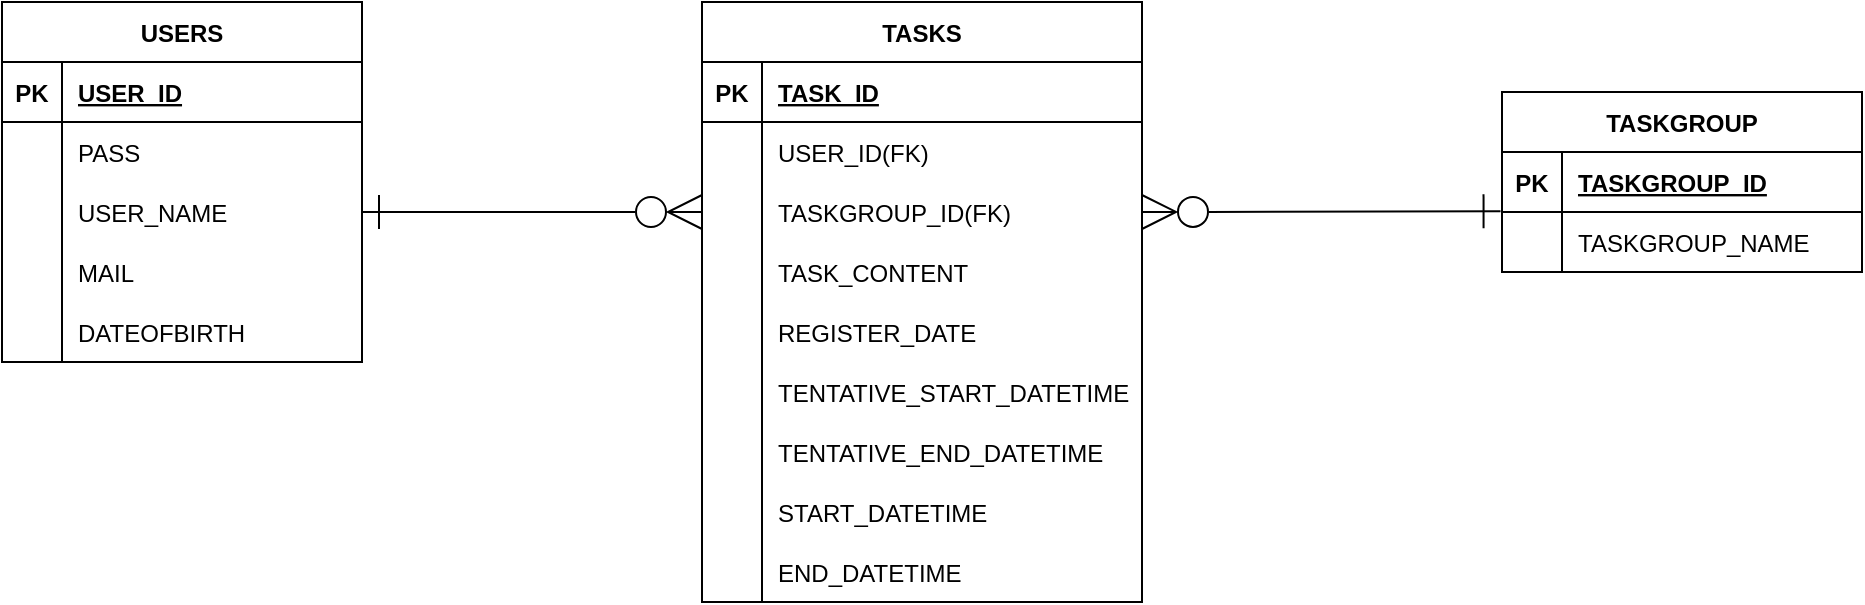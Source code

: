 <mxfile>
    <diagram id="DPbVRmB0eWtrBDgl4CF8" name="ER図">
        <mxGraphModel dx="746" dy="419" grid="1" gridSize="10" guides="1" tooltips="1" connect="1" arrows="1" fold="1" page="1" pageScale="1" pageWidth="1169" pageHeight="827" math="0" shadow="0">
            <root>
                <mxCell id="0"/>
                <mxCell id="1" parent="0"/>
                <mxCell id="1b0Jubcj0DxyAnrPYgUr-1" value="USERS" style="shape=table;startSize=30;container=1;collapsible=1;childLayout=tableLayout;fixedRows=1;rowLines=0;fontStyle=1;align=center;resizeLast=1;" parent="1" vertex="1">
                    <mxGeometry x="100" y="70" width="180" height="180" as="geometry"/>
                </mxCell>
                <mxCell id="1b0Jubcj0DxyAnrPYgUr-2" value="" style="shape=tableRow;horizontal=0;startSize=0;swimlaneHead=0;swimlaneBody=0;fillColor=none;collapsible=0;dropTarget=0;points=[[0,0.5],[1,0.5]];portConstraint=eastwest;top=0;left=0;right=0;bottom=1;" parent="1b0Jubcj0DxyAnrPYgUr-1" vertex="1">
                    <mxGeometry y="30" width="180" height="30" as="geometry"/>
                </mxCell>
                <mxCell id="1b0Jubcj0DxyAnrPYgUr-3" value="PK" style="shape=partialRectangle;connectable=0;fillColor=none;top=0;left=0;bottom=0;right=0;fontStyle=1;overflow=hidden;" parent="1b0Jubcj0DxyAnrPYgUr-2" vertex="1">
                    <mxGeometry width="30" height="30" as="geometry">
                        <mxRectangle width="30" height="30" as="alternateBounds"/>
                    </mxGeometry>
                </mxCell>
                <mxCell id="1b0Jubcj0DxyAnrPYgUr-4" value="USER_ID" style="shape=partialRectangle;connectable=0;fillColor=none;top=0;left=0;bottom=0;right=0;align=left;spacingLeft=6;fontStyle=5;overflow=hidden;" parent="1b0Jubcj0DxyAnrPYgUr-2" vertex="1">
                    <mxGeometry x="30" width="150" height="30" as="geometry">
                        <mxRectangle width="150" height="30" as="alternateBounds"/>
                    </mxGeometry>
                </mxCell>
                <mxCell id="1b0Jubcj0DxyAnrPYgUr-5" value="" style="shape=tableRow;horizontal=0;startSize=0;swimlaneHead=0;swimlaneBody=0;fillColor=none;collapsible=0;dropTarget=0;points=[[0,0.5],[1,0.5]];portConstraint=eastwest;top=0;left=0;right=0;bottom=0;" parent="1b0Jubcj0DxyAnrPYgUr-1" vertex="1">
                    <mxGeometry y="60" width="180" height="30" as="geometry"/>
                </mxCell>
                <mxCell id="1b0Jubcj0DxyAnrPYgUr-6" value="" style="shape=partialRectangle;connectable=0;fillColor=none;top=0;left=0;bottom=0;right=0;editable=1;overflow=hidden;" parent="1b0Jubcj0DxyAnrPYgUr-5" vertex="1">
                    <mxGeometry width="30" height="30" as="geometry">
                        <mxRectangle width="30" height="30" as="alternateBounds"/>
                    </mxGeometry>
                </mxCell>
                <mxCell id="1b0Jubcj0DxyAnrPYgUr-7" value="PASS" style="shape=partialRectangle;connectable=0;fillColor=none;top=0;left=0;bottom=0;right=0;align=left;spacingLeft=6;overflow=hidden;" parent="1b0Jubcj0DxyAnrPYgUr-5" vertex="1">
                    <mxGeometry x="30" width="150" height="30" as="geometry">
                        <mxRectangle width="150" height="30" as="alternateBounds"/>
                    </mxGeometry>
                </mxCell>
                <mxCell id="1b0Jubcj0DxyAnrPYgUr-8" value="" style="shape=tableRow;horizontal=0;startSize=0;swimlaneHead=0;swimlaneBody=0;fillColor=none;collapsible=0;dropTarget=0;points=[[0,0.5],[1,0.5]];portConstraint=eastwest;top=0;left=0;right=0;bottom=0;" parent="1b0Jubcj0DxyAnrPYgUr-1" vertex="1">
                    <mxGeometry y="90" width="180" height="30" as="geometry"/>
                </mxCell>
                <mxCell id="1b0Jubcj0DxyAnrPYgUr-9" value="" style="shape=partialRectangle;connectable=0;fillColor=none;top=0;left=0;bottom=0;right=0;editable=1;overflow=hidden;" parent="1b0Jubcj0DxyAnrPYgUr-8" vertex="1">
                    <mxGeometry width="30" height="30" as="geometry">
                        <mxRectangle width="30" height="30" as="alternateBounds"/>
                    </mxGeometry>
                </mxCell>
                <mxCell id="1b0Jubcj0DxyAnrPYgUr-10" value="USER_NAME" style="shape=partialRectangle;connectable=0;fillColor=none;top=0;left=0;bottom=0;right=0;align=left;spacingLeft=6;overflow=hidden;" parent="1b0Jubcj0DxyAnrPYgUr-8" vertex="1">
                    <mxGeometry x="30" width="150" height="30" as="geometry">
                        <mxRectangle width="150" height="30" as="alternateBounds"/>
                    </mxGeometry>
                </mxCell>
                <mxCell id="1b0Jubcj0DxyAnrPYgUr-11" value="" style="shape=tableRow;horizontal=0;startSize=0;swimlaneHead=0;swimlaneBody=0;fillColor=none;collapsible=0;dropTarget=0;points=[[0,0.5],[1,0.5]];portConstraint=eastwest;top=0;left=0;right=0;bottom=0;" parent="1b0Jubcj0DxyAnrPYgUr-1" vertex="1">
                    <mxGeometry y="120" width="180" height="30" as="geometry"/>
                </mxCell>
                <mxCell id="1b0Jubcj0DxyAnrPYgUr-12" value="" style="shape=partialRectangle;connectable=0;fillColor=none;top=0;left=0;bottom=0;right=0;editable=1;overflow=hidden;" parent="1b0Jubcj0DxyAnrPYgUr-11" vertex="1">
                    <mxGeometry width="30" height="30" as="geometry">
                        <mxRectangle width="30" height="30" as="alternateBounds"/>
                    </mxGeometry>
                </mxCell>
                <mxCell id="1b0Jubcj0DxyAnrPYgUr-13" value="MAIL" style="shape=partialRectangle;connectable=0;fillColor=none;top=0;left=0;bottom=0;right=0;align=left;spacingLeft=6;overflow=hidden;" parent="1b0Jubcj0DxyAnrPYgUr-11" vertex="1">
                    <mxGeometry x="30" width="150" height="30" as="geometry">
                        <mxRectangle width="150" height="30" as="alternateBounds"/>
                    </mxGeometry>
                </mxCell>
                <mxCell id="1b0Jubcj0DxyAnrPYgUr-14" style="shape=tableRow;horizontal=0;startSize=0;swimlaneHead=0;swimlaneBody=0;fillColor=none;collapsible=0;dropTarget=0;points=[[0,0.5],[1,0.5]];portConstraint=eastwest;top=0;left=0;right=0;bottom=0;" parent="1b0Jubcj0DxyAnrPYgUr-1" vertex="1">
                    <mxGeometry y="150" width="180" height="30" as="geometry"/>
                </mxCell>
                <mxCell id="1b0Jubcj0DxyAnrPYgUr-15" style="shape=partialRectangle;connectable=0;fillColor=none;top=0;left=0;bottom=0;right=0;editable=1;overflow=hidden;" parent="1b0Jubcj0DxyAnrPYgUr-14" vertex="1">
                    <mxGeometry width="30" height="30" as="geometry">
                        <mxRectangle width="30" height="30" as="alternateBounds"/>
                    </mxGeometry>
                </mxCell>
                <mxCell id="1b0Jubcj0DxyAnrPYgUr-16" value="DATEOFBIRTH" style="shape=partialRectangle;connectable=0;fillColor=none;top=0;left=0;bottom=0;right=0;align=left;spacingLeft=6;overflow=hidden;" parent="1b0Jubcj0DxyAnrPYgUr-14" vertex="1">
                    <mxGeometry x="30" width="150" height="30" as="geometry">
                        <mxRectangle width="150" height="30" as="alternateBounds"/>
                    </mxGeometry>
                </mxCell>
                <mxCell id="1b0Jubcj0DxyAnrPYgUr-17" value="TASKS" style="shape=table;startSize=30;container=1;collapsible=1;childLayout=tableLayout;fixedRows=1;rowLines=0;fontStyle=1;align=center;resizeLast=1;" parent="1" vertex="1">
                    <mxGeometry x="450" y="70" width="220" height="300" as="geometry"/>
                </mxCell>
                <mxCell id="1b0Jubcj0DxyAnrPYgUr-18" value="" style="shape=tableRow;horizontal=0;startSize=0;swimlaneHead=0;swimlaneBody=0;fillColor=none;collapsible=0;dropTarget=0;points=[[0,0.5],[1,0.5]];portConstraint=eastwest;top=0;left=0;right=0;bottom=1;" parent="1b0Jubcj0DxyAnrPYgUr-17" vertex="1">
                    <mxGeometry y="30" width="220" height="30" as="geometry"/>
                </mxCell>
                <mxCell id="1b0Jubcj0DxyAnrPYgUr-19" value="PK" style="shape=partialRectangle;connectable=0;fillColor=none;top=0;left=0;bottom=0;right=0;fontStyle=1;overflow=hidden;" parent="1b0Jubcj0DxyAnrPYgUr-18" vertex="1">
                    <mxGeometry width="30" height="30" as="geometry">
                        <mxRectangle width="30" height="30" as="alternateBounds"/>
                    </mxGeometry>
                </mxCell>
                <mxCell id="1b0Jubcj0DxyAnrPYgUr-20" value="TASK_ID" style="shape=partialRectangle;connectable=0;fillColor=none;top=0;left=0;bottom=0;right=0;align=left;spacingLeft=6;fontStyle=5;overflow=hidden;" parent="1b0Jubcj0DxyAnrPYgUr-18" vertex="1">
                    <mxGeometry x="30" width="190" height="30" as="geometry">
                        <mxRectangle width="190" height="30" as="alternateBounds"/>
                    </mxGeometry>
                </mxCell>
                <mxCell id="1b0Jubcj0DxyAnrPYgUr-21" value="" style="shape=tableRow;horizontal=0;startSize=0;swimlaneHead=0;swimlaneBody=0;fillColor=none;collapsible=0;dropTarget=0;points=[[0,0.5],[1,0.5]];portConstraint=eastwest;top=0;left=0;right=0;bottom=0;" parent="1b0Jubcj0DxyAnrPYgUr-17" vertex="1">
                    <mxGeometry y="60" width="220" height="30" as="geometry"/>
                </mxCell>
                <mxCell id="1b0Jubcj0DxyAnrPYgUr-22" value="" style="shape=partialRectangle;connectable=0;fillColor=none;top=0;left=0;bottom=0;right=0;editable=1;overflow=hidden;" parent="1b0Jubcj0DxyAnrPYgUr-21" vertex="1">
                    <mxGeometry width="30" height="30" as="geometry">
                        <mxRectangle width="30" height="30" as="alternateBounds"/>
                    </mxGeometry>
                </mxCell>
                <mxCell id="1b0Jubcj0DxyAnrPYgUr-23" value="USER_ID(FK)" style="shape=partialRectangle;connectable=0;fillColor=none;top=0;left=0;bottom=0;right=0;align=left;spacingLeft=6;overflow=hidden;" parent="1b0Jubcj0DxyAnrPYgUr-21" vertex="1">
                    <mxGeometry x="30" width="190" height="30" as="geometry">
                        <mxRectangle width="190" height="30" as="alternateBounds"/>
                    </mxGeometry>
                </mxCell>
                <mxCell id="1b0Jubcj0DxyAnrPYgUr-24" value="" style="shape=tableRow;horizontal=0;startSize=0;swimlaneHead=0;swimlaneBody=0;fillColor=none;collapsible=0;dropTarget=0;points=[[0,0.5],[1,0.5]];portConstraint=eastwest;top=0;left=0;right=0;bottom=0;" parent="1b0Jubcj0DxyAnrPYgUr-17" vertex="1">
                    <mxGeometry y="90" width="220" height="30" as="geometry"/>
                </mxCell>
                <mxCell id="1b0Jubcj0DxyAnrPYgUr-25" value="" style="shape=partialRectangle;connectable=0;fillColor=none;top=0;left=0;bottom=0;right=0;editable=1;overflow=hidden;" parent="1b0Jubcj0DxyAnrPYgUr-24" vertex="1">
                    <mxGeometry width="30" height="30" as="geometry">
                        <mxRectangle width="30" height="30" as="alternateBounds"/>
                    </mxGeometry>
                </mxCell>
                <mxCell id="1b0Jubcj0DxyAnrPYgUr-26" value="TASKGROUP_ID(FK)" style="shape=partialRectangle;connectable=0;fillColor=none;top=0;left=0;bottom=0;right=0;align=left;spacingLeft=6;overflow=hidden;" parent="1b0Jubcj0DxyAnrPYgUr-24" vertex="1">
                    <mxGeometry x="30" width="190" height="30" as="geometry">
                        <mxRectangle width="190" height="30" as="alternateBounds"/>
                    </mxGeometry>
                </mxCell>
                <mxCell id="1b0Jubcj0DxyAnrPYgUr-27" value="" style="shape=tableRow;horizontal=0;startSize=0;swimlaneHead=0;swimlaneBody=0;fillColor=none;collapsible=0;dropTarget=0;points=[[0,0.5],[1,0.5]];portConstraint=eastwest;top=0;left=0;right=0;bottom=0;" parent="1b0Jubcj0DxyAnrPYgUr-17" vertex="1">
                    <mxGeometry y="120" width="220" height="30" as="geometry"/>
                </mxCell>
                <mxCell id="1b0Jubcj0DxyAnrPYgUr-28" value="" style="shape=partialRectangle;connectable=0;fillColor=none;top=0;left=0;bottom=0;right=0;editable=1;overflow=hidden;" parent="1b0Jubcj0DxyAnrPYgUr-27" vertex="1">
                    <mxGeometry width="30" height="30" as="geometry">
                        <mxRectangle width="30" height="30" as="alternateBounds"/>
                    </mxGeometry>
                </mxCell>
                <mxCell id="1b0Jubcj0DxyAnrPYgUr-29" value="TASK_CONTENT" style="shape=partialRectangle;connectable=0;fillColor=none;top=0;left=0;bottom=0;right=0;align=left;spacingLeft=6;overflow=hidden;" parent="1b0Jubcj0DxyAnrPYgUr-27" vertex="1">
                    <mxGeometry x="30" width="190" height="30" as="geometry">
                        <mxRectangle width="190" height="30" as="alternateBounds"/>
                    </mxGeometry>
                </mxCell>
                <mxCell id="6N5-DmN8dOFTA5ozrisZ-4" style="shape=tableRow;horizontal=0;startSize=0;swimlaneHead=0;swimlaneBody=0;fillColor=none;collapsible=0;dropTarget=0;points=[[0,0.5],[1,0.5]];portConstraint=eastwest;top=0;left=0;right=0;bottom=0;" parent="1b0Jubcj0DxyAnrPYgUr-17" vertex="1">
                    <mxGeometry y="150" width="220" height="30" as="geometry"/>
                </mxCell>
                <mxCell id="6N5-DmN8dOFTA5ozrisZ-5" style="shape=partialRectangle;connectable=0;fillColor=none;top=0;left=0;bottom=0;right=0;editable=1;overflow=hidden;" parent="6N5-DmN8dOFTA5ozrisZ-4" vertex="1">
                    <mxGeometry width="30" height="30" as="geometry">
                        <mxRectangle width="30" height="30" as="alternateBounds"/>
                    </mxGeometry>
                </mxCell>
                <mxCell id="6N5-DmN8dOFTA5ozrisZ-6" value="REGISTER_DATE" style="shape=partialRectangle;connectable=0;fillColor=none;top=0;left=0;bottom=0;right=0;align=left;spacingLeft=6;overflow=hidden;" parent="6N5-DmN8dOFTA5ozrisZ-4" vertex="1">
                    <mxGeometry x="30" width="190" height="30" as="geometry">
                        <mxRectangle width="190" height="30" as="alternateBounds"/>
                    </mxGeometry>
                </mxCell>
                <mxCell id="1b0Jubcj0DxyAnrPYgUr-30" style="shape=tableRow;horizontal=0;startSize=0;swimlaneHead=0;swimlaneBody=0;fillColor=none;collapsible=0;dropTarget=0;points=[[0,0.5],[1,0.5]];portConstraint=eastwest;top=0;left=0;right=0;bottom=0;" parent="1b0Jubcj0DxyAnrPYgUr-17" vertex="1">
                    <mxGeometry y="180" width="220" height="30" as="geometry"/>
                </mxCell>
                <mxCell id="1b0Jubcj0DxyAnrPYgUr-31" style="shape=partialRectangle;connectable=0;fillColor=none;top=0;left=0;bottom=0;right=0;editable=1;overflow=hidden;" parent="1b0Jubcj0DxyAnrPYgUr-30" vertex="1">
                    <mxGeometry width="30" height="30" as="geometry">
                        <mxRectangle width="30" height="30" as="alternateBounds"/>
                    </mxGeometry>
                </mxCell>
                <mxCell id="1b0Jubcj0DxyAnrPYgUr-32" value="TENTATIVE_START_DATETIME" style="shape=partialRectangle;connectable=0;fillColor=none;top=0;left=0;bottom=0;right=0;align=left;spacingLeft=6;overflow=hidden;" parent="1b0Jubcj0DxyAnrPYgUr-30" vertex="1">
                    <mxGeometry x="30" width="190" height="30" as="geometry">
                        <mxRectangle width="190" height="30" as="alternateBounds"/>
                    </mxGeometry>
                </mxCell>
                <mxCell id="1b0Jubcj0DxyAnrPYgUr-34" style="shape=tableRow;horizontal=0;startSize=0;swimlaneHead=0;swimlaneBody=0;fillColor=none;collapsible=0;dropTarget=0;points=[[0,0.5],[1,0.5]];portConstraint=eastwest;top=0;left=0;right=0;bottom=0;" parent="1b0Jubcj0DxyAnrPYgUr-17" vertex="1">
                    <mxGeometry y="210" width="220" height="30" as="geometry"/>
                </mxCell>
                <mxCell id="1b0Jubcj0DxyAnrPYgUr-35" style="shape=partialRectangle;connectable=0;fillColor=none;top=0;left=0;bottom=0;right=0;editable=1;overflow=hidden;" parent="1b0Jubcj0DxyAnrPYgUr-34" vertex="1">
                    <mxGeometry width="30" height="30" as="geometry">
                        <mxRectangle width="30" height="30" as="alternateBounds"/>
                    </mxGeometry>
                </mxCell>
                <mxCell id="1b0Jubcj0DxyAnrPYgUr-36" value="TENTATIVE_END_DATETIME" style="shape=partialRectangle;connectable=0;fillColor=none;top=0;left=0;bottom=0;right=0;align=left;spacingLeft=6;overflow=hidden;" parent="1b0Jubcj0DxyAnrPYgUr-34" vertex="1">
                    <mxGeometry x="30" width="190" height="30" as="geometry">
                        <mxRectangle width="190" height="30" as="alternateBounds"/>
                    </mxGeometry>
                </mxCell>
                <mxCell id="ygxjlyTsQvrE2GG9qdcO-4" style="shape=tableRow;horizontal=0;startSize=0;swimlaneHead=0;swimlaneBody=0;fillColor=none;collapsible=0;dropTarget=0;points=[[0,0.5],[1,0.5]];portConstraint=eastwest;top=0;left=0;right=0;bottom=0;" parent="1b0Jubcj0DxyAnrPYgUr-17" vertex="1">
                    <mxGeometry y="240" width="220" height="30" as="geometry"/>
                </mxCell>
                <mxCell id="ygxjlyTsQvrE2GG9qdcO-5" style="shape=partialRectangle;connectable=0;fillColor=none;top=0;left=0;bottom=0;right=0;editable=1;overflow=hidden;" parent="ygxjlyTsQvrE2GG9qdcO-4" vertex="1">
                    <mxGeometry width="30" height="30" as="geometry">
                        <mxRectangle width="30" height="30" as="alternateBounds"/>
                    </mxGeometry>
                </mxCell>
                <mxCell id="ygxjlyTsQvrE2GG9qdcO-6" value="START_DATETIME" style="shape=partialRectangle;connectable=0;fillColor=none;top=0;left=0;bottom=0;right=0;align=left;spacingLeft=6;overflow=hidden;" parent="ygxjlyTsQvrE2GG9qdcO-4" vertex="1">
                    <mxGeometry x="30" width="190" height="30" as="geometry">
                        <mxRectangle width="190" height="30" as="alternateBounds"/>
                    </mxGeometry>
                </mxCell>
                <mxCell id="ygxjlyTsQvrE2GG9qdcO-1" style="shape=tableRow;horizontal=0;startSize=0;swimlaneHead=0;swimlaneBody=0;fillColor=none;collapsible=0;dropTarget=0;points=[[0,0.5],[1,0.5]];portConstraint=eastwest;top=0;left=0;right=0;bottom=0;" parent="1b0Jubcj0DxyAnrPYgUr-17" vertex="1">
                    <mxGeometry y="270" width="220" height="30" as="geometry"/>
                </mxCell>
                <mxCell id="ygxjlyTsQvrE2GG9qdcO-2" style="shape=partialRectangle;connectable=0;fillColor=none;top=0;left=0;bottom=0;right=0;editable=1;overflow=hidden;" parent="ygxjlyTsQvrE2GG9qdcO-1" vertex="1">
                    <mxGeometry width="30" height="30" as="geometry">
                        <mxRectangle width="30" height="30" as="alternateBounds"/>
                    </mxGeometry>
                </mxCell>
                <mxCell id="ygxjlyTsQvrE2GG9qdcO-3" value="END_DATETIME" style="shape=partialRectangle;connectable=0;fillColor=none;top=0;left=0;bottom=0;right=0;align=left;spacingLeft=6;overflow=hidden;" parent="ygxjlyTsQvrE2GG9qdcO-1" vertex="1">
                    <mxGeometry x="30" width="190" height="30" as="geometry">
                        <mxRectangle width="190" height="30" as="alternateBounds"/>
                    </mxGeometry>
                </mxCell>
                <mxCell id="1b0Jubcj0DxyAnrPYgUr-33" style="edgeStyle=none;html=1;exitX=1;exitY=0.5;exitDx=0;exitDy=0;entryX=0;entryY=0.5;entryDx=0;entryDy=0;endArrow=ERzeroToMany;endFill=0;startSize=15;endSize=15;startArrow=ERone;startFill=0;" parent="1" source="1b0Jubcj0DxyAnrPYgUr-8" target="1b0Jubcj0DxyAnrPYgUr-24" edge="1">
                    <mxGeometry relative="1" as="geometry"/>
                </mxCell>
                <mxCell id="_9n8dDnJMUYlCpW2qCVW-1" value="TASKGROUP" style="shape=table;startSize=30;container=1;collapsible=1;childLayout=tableLayout;fixedRows=1;rowLines=0;fontStyle=1;align=center;resizeLast=1;" vertex="1" parent="1">
                    <mxGeometry x="850" y="115" width="180" height="90" as="geometry"/>
                </mxCell>
                <mxCell id="_9n8dDnJMUYlCpW2qCVW-2" value="" style="shape=tableRow;horizontal=0;startSize=0;swimlaneHead=0;swimlaneBody=0;fillColor=none;collapsible=0;dropTarget=0;points=[[0,0.5],[1,0.5]];portConstraint=eastwest;top=0;left=0;right=0;bottom=1;" vertex="1" parent="_9n8dDnJMUYlCpW2qCVW-1">
                    <mxGeometry y="30" width="180" height="30" as="geometry"/>
                </mxCell>
                <mxCell id="_9n8dDnJMUYlCpW2qCVW-3" value="PK" style="shape=partialRectangle;connectable=0;fillColor=none;top=0;left=0;bottom=0;right=0;fontStyle=1;overflow=hidden;" vertex="1" parent="_9n8dDnJMUYlCpW2qCVW-2">
                    <mxGeometry width="30" height="30" as="geometry">
                        <mxRectangle width="30" height="30" as="alternateBounds"/>
                    </mxGeometry>
                </mxCell>
                <mxCell id="_9n8dDnJMUYlCpW2qCVW-4" value="TASKGROUP_ID" style="shape=partialRectangle;connectable=0;fillColor=none;top=0;left=0;bottom=0;right=0;align=left;spacingLeft=6;fontStyle=5;overflow=hidden;" vertex="1" parent="_9n8dDnJMUYlCpW2qCVW-2">
                    <mxGeometry x="30" width="150" height="30" as="geometry">
                        <mxRectangle width="150" height="30" as="alternateBounds"/>
                    </mxGeometry>
                </mxCell>
                <mxCell id="_9n8dDnJMUYlCpW2qCVW-5" value="" style="shape=tableRow;horizontal=0;startSize=0;swimlaneHead=0;swimlaneBody=0;fillColor=none;collapsible=0;dropTarget=0;points=[[0,0.5],[1,0.5]];portConstraint=eastwest;top=0;left=0;right=0;bottom=0;" vertex="1" parent="_9n8dDnJMUYlCpW2qCVW-1">
                    <mxGeometry y="60" width="180" height="30" as="geometry"/>
                </mxCell>
                <mxCell id="_9n8dDnJMUYlCpW2qCVW-6" value="" style="shape=partialRectangle;connectable=0;fillColor=none;top=0;left=0;bottom=0;right=0;editable=1;overflow=hidden;" vertex="1" parent="_9n8dDnJMUYlCpW2qCVW-5">
                    <mxGeometry width="30" height="30" as="geometry">
                        <mxRectangle width="30" height="30" as="alternateBounds"/>
                    </mxGeometry>
                </mxCell>
                <mxCell id="_9n8dDnJMUYlCpW2qCVW-7" value="TASKGROUP_NAME" style="shape=partialRectangle;connectable=0;fillColor=none;top=0;left=0;bottom=0;right=0;align=left;spacingLeft=6;overflow=hidden;" vertex="1" parent="_9n8dDnJMUYlCpW2qCVW-5">
                    <mxGeometry x="30" width="150" height="30" as="geometry">
                        <mxRectangle width="150" height="30" as="alternateBounds"/>
                    </mxGeometry>
                </mxCell>
                <mxCell id="_9n8dDnJMUYlCpW2qCVW-14" style="edgeStyle=none;html=1;exitX=1;exitY=0.5;exitDx=0;exitDy=0;entryX=-0.004;entryY=-0.011;entryDx=0;entryDy=0;entryPerimeter=0;endArrow=ERone;endFill=0;startArrow=ERzeroToMany;startFill=0;endSize=15;startSize=15;" edge="1" parent="1" source="1b0Jubcj0DxyAnrPYgUr-24" target="_9n8dDnJMUYlCpW2qCVW-5">
                    <mxGeometry relative="1" as="geometry"/>
                </mxCell>
            </root>
        </mxGraphModel>
    </diagram>
    <diagram id="35JK25QLl3aUGye-xSjw" name="画面遷移図">
        <mxGraphModel dx="746" dy="419" grid="1" gridSize="10" guides="1" tooltips="1" connect="1" arrows="1" fold="1" page="1" pageScale="1" pageWidth="1169" pageHeight="827" math="0" shadow="0">
            <root>
                <mxCell id="0"/>
                <mxCell id="1" parent="0"/>
                <mxCell id="Sl63rN_DLXL7ivb6DqvB-8" value="" style="group" parent="1" vertex="1" connectable="0">
                    <mxGeometry x="130" y="280" width="210" height="150" as="geometry"/>
                </mxCell>
                <mxCell id="Sl63rN_DLXL7ivb6DqvB-1" value="" style="rounded=0;whiteSpace=wrap;html=1;container=0;" parent="Sl63rN_DLXL7ivb6DqvB-8" vertex="1">
                    <mxGeometry y="-1" width="210" height="150" as="geometry"/>
                </mxCell>
                <mxCell id="Sl63rN_DLXL7ivb6DqvB-2" value="{ユーザーID}さん、ログイン中" style="text;html=1;strokeColor=none;fillColor=none;align=center;verticalAlign=middle;whiteSpace=wrap;rounded=0;container=0;" parent="Sl63rN_DLXL7ivb6DqvB-8" vertex="1">
                    <mxGeometry x="13" y="30" width="180" height="30" as="geometry"/>
                </mxCell>
                <mxCell id="CWufHmVt0479f9pom2ZB-39" value="" style="edgeStyle=none;html=1;startArrow=none;startFill=0;endArrow=classic;endFill=1;startSize=6;endSize=6;" parent="Sl63rN_DLXL7ivb6DqvB-8" source="Sl63rN_DLXL7ivb6DqvB-5" target="Sl63rN_DLXL7ivb6DqvB-2" edge="1">
                    <mxGeometry relative="1" as="geometry"/>
                </mxCell>
                <mxCell id="Sl63rN_DLXL7ivb6DqvB-5" value="&lt;u&gt;タスク入力へ&lt;/u&gt;" style="text;html=1;strokeColor=none;fillColor=none;align=center;verticalAlign=middle;whiteSpace=wrap;rounded=0;container=0;" parent="Sl63rN_DLXL7ivb6DqvB-8" vertex="1">
                    <mxGeometry x="58" y="70" width="90" height="30" as="geometry"/>
                </mxCell>
                <mxCell id="Sl63rN_DLXL7ivb6DqvB-6" value="&lt;u&gt;業務開始&lt;/u&gt;" style="text;html=1;strokeColor=none;fillColor=none;align=center;verticalAlign=middle;whiteSpace=wrap;rounded=0;container=0;" parent="Sl63rN_DLXL7ivb6DqvB-8" vertex="1">
                    <mxGeometry x="73" y="100" width="60" height="30" as="geometry"/>
                </mxCell>
                <mxCell id="CWufHmVt0479f9pom2ZB-14" style="edgeStyle=none;html=1;exitX=0.5;exitY=1;exitDx=0;exitDy=0;entryX=0.5;entryY=0;entryDx=0;entryDy=0;startArrow=none;startFill=0;endArrow=classic;endFill=1;startSize=6;endSize=6;" parent="1" source="Sl63rN_DLXL7ivb6DqvB-1" target="Sl63rN_DLXL7ivb6DqvB-9" edge="1">
                    <mxGeometry relative="1" as="geometry"/>
                </mxCell>
                <mxCell id="CWufHmVt0479f9pom2ZB-15" value="「タスク入力へ」&lt;br&gt;をクリック" style="text;html=1;strokeColor=none;fillColor=none;align=center;verticalAlign=middle;whiteSpace=wrap;rounded=0;" parent="1" vertex="1">
                    <mxGeometry x="240" y="440" width="110" height="30" as="geometry"/>
                </mxCell>
                <mxCell id="CWufHmVt0479f9pom2ZB-16" style="edgeStyle=none;html=1;startArrow=none;startFill=0;endArrow=classic;endFill=1;startSize=6;endSize=6;entryX=-0.012;entryY=0.406;entryDx=0;entryDy=0;entryPerimeter=0;" parent="1" target="Sl63rN_DLXL7ivb6DqvB-24" edge="1">
                    <mxGeometry relative="1" as="geometry">
                        <mxPoint x="340" y="590" as="sourcePoint"/>
                        <mxPoint x="599.4" y="602.28" as="targetPoint"/>
                    </mxGeometry>
                </mxCell>
                <mxCell id="CWufHmVt0479f9pom2ZB-17" value="「業務開始」&lt;br&gt;をクリック" style="text;html=1;strokeColor=none;fillColor=none;align=center;verticalAlign=middle;whiteSpace=wrap;rounded=0;" parent="1" vertex="1">
                    <mxGeometry x="330" y="550" width="110" height="30" as="geometry"/>
                </mxCell>
                <mxCell id="CWufHmVt0479f9pom2ZB-18" style="edgeStyle=none;html=1;exitX=0;exitY=0.5;exitDx=0;exitDy=0;startArrow=none;startFill=0;endArrow=classic;endFill=1;startSize=6;endSize=6;" parent="1" source="Sl63rN_DLXL7ivb6DqvB-24" edge="1">
                    <mxGeometry relative="1" as="geometry">
                        <mxPoint x="340" y="620" as="targetPoint"/>
                    </mxGeometry>
                </mxCell>
                <mxCell id="CWufHmVt0479f9pom2ZB-19" value="「タスク追加」&lt;br&gt;をクリック" style="text;html=1;strokeColor=none;fillColor=none;align=center;verticalAlign=middle;whiteSpace=wrap;rounded=0;" parent="1" vertex="1">
                    <mxGeometry x="500" y="630" width="110" height="30" as="geometry"/>
                </mxCell>
                <mxCell id="CWufHmVt0479f9pom2ZB-23" value="" style="group" parent="1" vertex="1" connectable="0">
                    <mxGeometry x="600" y="460" width="200" height="320" as="geometry"/>
                </mxCell>
                <mxCell id="Sl63rN_DLXL7ivb6DqvB-24" value="" style="rounded=0;whiteSpace=wrap;html=1;container=0;" parent="CWufHmVt0479f9pom2ZB-23" vertex="1">
                    <mxGeometry width="200" height="320" as="geometry"/>
                </mxCell>
                <mxCell id="Sl63rN_DLXL7ivb6DqvB-25" value="業務遂行中・・・" style="text;html=1;strokeColor=none;fillColor=none;align=center;verticalAlign=middle;whiteSpace=wrap;rounded=0;container=0;" parent="CWufHmVt0479f9pom2ZB-23" vertex="1">
                    <mxGeometry x="20" y="20" width="100" height="20" as="geometry"/>
                </mxCell>
                <mxCell id="Sl63rN_DLXL7ivb6DqvB-26" value="・業務内容/予定時間/期限" style="text;html=1;strokeColor=none;fillColor=none;align=center;verticalAlign=middle;whiteSpace=wrap;rounded=0;container=0;" parent="CWufHmVt0479f9pom2ZB-23" vertex="1">
                    <mxGeometry x="10" y="50" width="180" height="20" as="geometry"/>
                </mxCell>
                <mxCell id="Sl63rN_DLXL7ivb6DqvB-28" value="開始" style="rounded=0;whiteSpace=wrap;html=1;container=0;" parent="CWufHmVt0479f9pom2ZB-23" vertex="1">
                    <mxGeometry x="93" y="80" width="40" height="20" as="geometry"/>
                </mxCell>
                <mxCell id="Sl63rN_DLXL7ivb6DqvB-29" value="終了" style="rounded=0;whiteSpace=wrap;html=1;container=0;" parent="CWufHmVt0479f9pom2ZB-23" vertex="1">
                    <mxGeometry x="144" y="80" width="40" height="20" as="geometry"/>
                </mxCell>
                <mxCell id="Sl63rN_DLXL7ivb6DqvB-31" value="・業務内容/予定時間/期限" style="text;html=1;strokeColor=none;fillColor=none;align=center;verticalAlign=middle;whiteSpace=wrap;rounded=0;container=0;" parent="CWufHmVt0479f9pom2ZB-23" vertex="1">
                    <mxGeometry x="10" y="109" width="180" height="20" as="geometry"/>
                </mxCell>
                <mxCell id="Sl63rN_DLXL7ivb6DqvB-32" value="開始" style="rounded=0;whiteSpace=wrap;html=1;container=0;" parent="CWufHmVt0479f9pom2ZB-23" vertex="1">
                    <mxGeometry x="93" y="130" width="40" height="20" as="geometry"/>
                </mxCell>
                <mxCell id="Sl63rN_DLXL7ivb6DqvB-33" value="終了" style="rounded=0;whiteSpace=wrap;html=1;container=0;" parent="CWufHmVt0479f9pom2ZB-23" vertex="1">
                    <mxGeometry x="144" y="130" width="40" height="20" as="geometry"/>
                </mxCell>
                <mxCell id="Sl63rN_DLXL7ivb6DqvB-34" value="…" style="text;html=1;strokeColor=none;fillColor=none;align=center;verticalAlign=middle;whiteSpace=wrap;rounded=0;rotation=90;container=0;" parent="CWufHmVt0479f9pom2ZB-23" vertex="1">
                    <mxGeometry x="89" y="218" width="30" height="24" as="geometry"/>
                </mxCell>
                <mxCell id="Sl63rN_DLXL7ivb6DqvB-35" value="開始時刻" style="text;html=1;strokeColor=none;fillColor=none;align=center;verticalAlign=middle;whiteSpace=wrap;rounded=0;container=0;" parent="CWufHmVt0479f9pom2ZB-23" vertex="1">
                    <mxGeometry x="20" y="150" width="50" height="20" as="geometry"/>
                </mxCell>
                <mxCell id="Sl63rN_DLXL7ivb6DqvB-36" value="終了時刻" style="text;html=1;strokeColor=none;fillColor=none;align=center;verticalAlign=middle;whiteSpace=wrap;rounded=0;container=0;" parent="CWufHmVt0479f9pom2ZB-23" vertex="1">
                    <mxGeometry x="70" y="150" width="60" height="20" as="geometry"/>
                </mxCell>
                <mxCell id="Sl63rN_DLXL7ivb6DqvB-37" value="かかった時間　〇分" style="text;html=1;strokeColor=none;fillColor=none;align=center;verticalAlign=middle;whiteSpace=wrap;rounded=0;container=0;" parent="CWufHmVt0479f9pom2ZB-23" vertex="1">
                    <mxGeometry x="80" y="170" width="110" height="20" as="geometry"/>
                </mxCell>
                <mxCell id="Sl63rN_DLXL7ivb6DqvB-39" value="予定時刻との差　〇分" style="text;html=1;strokeColor=none;fillColor=none;align=center;verticalAlign=middle;whiteSpace=wrap;rounded=0;container=0;" parent="CWufHmVt0479f9pom2ZB-23" vertex="1">
                    <mxGeometry x="64" y="190" width="130" height="20" as="geometry"/>
                </mxCell>
                <mxCell id="Sl63rN_DLXL7ivb6DqvB-40" value="業務終了" style="rounded=0;whiteSpace=wrap;html=1;container=0;" parent="CWufHmVt0479f9pom2ZB-23" vertex="1">
                    <mxGeometry x="70" y="280" width="60" height="20" as="geometry"/>
                </mxCell>
                <mxCell id="CWufHmVt0479f9pom2ZB-21" value="タスク追加" style="rounded=0;whiteSpace=wrap;html=1;" parent="CWufHmVt0479f9pom2ZB-23" vertex="1">
                    <mxGeometry x="65" y="250" width="70" height="20" as="geometry"/>
                </mxCell>
                <mxCell id="CWufHmVt0479f9pom2ZB-24" style="edgeStyle=none;html=1;exitX=0.5;exitY=0;exitDx=0;exitDy=0;startArrow=none;startFill=0;endArrow=classic;endFill=1;startSize=6;endSize=6;" parent="1" source="Sl63rN_DLXL7ivb6DqvB-24" target="Sl63rN_DLXL7ivb6DqvB-41" edge="1">
                    <mxGeometry relative="1" as="geometry"/>
                </mxCell>
                <mxCell id="CWufHmVt0479f9pom2ZB-26" value="「業務終了」&lt;br&gt;をクリック" style="text;html=1;strokeColor=none;fillColor=none;align=center;verticalAlign=middle;whiteSpace=wrap;rounded=0;" parent="1" vertex="1">
                    <mxGeometry x="700" y="394" width="90" height="40" as="geometry"/>
                </mxCell>
                <mxCell id="CWufHmVt0479f9pom2ZB-27" style="edgeStyle=none;html=1;exitX=0;exitY=0.5;exitDx=0;exitDy=0;entryX=1.009;entryY=0.402;entryDx=0;entryDy=0;entryPerimeter=0;startArrow=none;startFill=0;endArrow=classic;endFill=1;startSize=6;endSize=6;" parent="1" source="Sl63rN_DLXL7ivb6DqvB-41" target="CWufHmVt0479f9pom2ZB-29" edge="1">
                    <mxGeometry relative="1" as="geometry">
                        <Array as="points">
                            <mxPoint x="490" y="290"/>
                            <mxPoint x="490" y="100"/>
                        </Array>
                    </mxGeometry>
                </mxCell>
                <mxCell id="CWufHmVt0479f9pom2ZB-38" value="" style="group" parent="1" vertex="1" connectable="0">
                    <mxGeometry x="130" y="30" width="210" height="170" as="geometry"/>
                </mxCell>
                <mxCell id="CWufHmVt0479f9pom2ZB-29" value="" style="rounded=0;whiteSpace=wrap;html=1;" parent="CWufHmVt0479f9pom2ZB-38" vertex="1">
                    <mxGeometry width="210" height="170" as="geometry"/>
                </mxCell>
                <mxCell id="CWufHmVt0479f9pom2ZB-30" value="WorkOptimizerへようこそ" style="text;html=1;strokeColor=none;fillColor=none;align=center;verticalAlign=middle;whiteSpace=wrap;rounded=0;" parent="CWufHmVt0479f9pom2ZB-38" vertex="1">
                    <mxGeometry x="20" y="20" width="170" height="20" as="geometry"/>
                </mxCell>
                <mxCell id="CWufHmVt0479f9pom2ZB-32" value="ログインID" style="rounded=0;whiteSpace=wrap;html=1;" parent="CWufHmVt0479f9pom2ZB-38" vertex="1">
                    <mxGeometry x="60" y="50" width="90" height="20" as="geometry"/>
                </mxCell>
                <mxCell id="CWufHmVt0479f9pom2ZB-35" value="PASS" style="rounded=0;whiteSpace=wrap;html=1;" parent="CWufHmVt0479f9pom2ZB-38" vertex="1">
                    <mxGeometry x="60" y="80" width="90" height="20" as="geometry"/>
                </mxCell>
                <mxCell id="CWufHmVt0479f9pom2ZB-36" value="ログイン" style="rounded=0;whiteSpace=wrap;html=1;" parent="CWufHmVt0479f9pom2ZB-38" vertex="1">
                    <mxGeometry x="75" y="110" width="60" height="20" as="geometry"/>
                </mxCell>
                <mxCell id="CWufHmVt0479f9pom2ZB-37" value="会員登録はこちら" style="rounded=0;whiteSpace=wrap;html=1;" parent="CWufHmVt0479f9pom2ZB-38" vertex="1">
                    <mxGeometry x="55" y="140" width="100" height="20" as="geometry"/>
                </mxCell>
                <mxCell id="CWufHmVt0479f9pom2ZB-41" style="edgeStyle=none;html=1;exitX=0.5;exitY=1;exitDx=0;exitDy=0;entryX=0.5;entryY=0;entryDx=0;entryDy=0;startArrow=none;startFill=0;endArrow=classic;endFill=1;startSize=6;endSize=6;" parent="1" source="CWufHmVt0479f9pom2ZB-29" target="Sl63rN_DLXL7ivb6DqvB-1" edge="1">
                    <mxGeometry relative="1" as="geometry"/>
                </mxCell>
                <mxCell id="CWufHmVt0479f9pom2ZB-43" value="「ログアウト」&lt;br&gt;をクリック" style="text;html=1;strokeColor=none;fillColor=none;align=center;verticalAlign=middle;whiteSpace=wrap;rounded=0;" parent="1" vertex="1">
                    <mxGeometry x="490" y="250" width="110" height="30" as="geometry"/>
                </mxCell>
                <mxCell id="CWufHmVt0479f9pom2ZB-44" value="情報を入力して&lt;br&gt;「ログイン」&lt;br&gt;をクリック" style="text;html=1;strokeColor=none;fillColor=none;align=center;verticalAlign=middle;whiteSpace=wrap;rounded=0;" parent="1" vertex="1">
                    <mxGeometry x="240" y="210" width="100" height="50" as="geometry"/>
                </mxCell>
                <mxCell id="lZrA9g2nLIO9bXkuRM7S-1" value="" style="group" parent="1" vertex="1" connectable="0">
                    <mxGeometry x="600" y="190" width="200" height="200" as="geometry"/>
                </mxCell>
                <mxCell id="Sl63rN_DLXL7ivb6DqvB-41" value="" style="rounded=0;whiteSpace=wrap;html=1;" parent="lZrA9g2nLIO9bXkuRM7S-1" vertex="1">
                    <mxGeometry width="200" height="200" as="geometry"/>
                </mxCell>
                <mxCell id="CWufHmVt0479f9pom2ZB-1" value="業務完了　お疲れさまでした！" style="text;html=1;strokeColor=none;fillColor=none;align=center;verticalAlign=middle;whiteSpace=wrap;rounded=0;" parent="lZrA9g2nLIO9bXkuRM7S-1" vertex="1">
                    <mxGeometry x="15" y="8" width="170" height="26" as="geometry"/>
                </mxCell>
                <mxCell id="CWufHmVt0479f9pom2ZB-3" value="業務内容①" style="rounded=0;whiteSpace=wrap;html=1;" parent="lZrA9g2nLIO9bXkuRM7S-1" vertex="1">
                    <mxGeometry x="15" y="61" width="70" height="20" as="geometry"/>
                </mxCell>
                <mxCell id="CWufHmVt0479f9pom2ZB-4" value="合計　〇分" style="text;html=1;strokeColor=none;fillColor=none;align=center;verticalAlign=middle;whiteSpace=wrap;rounded=0;" parent="lZrA9g2nLIO9bXkuRM7S-1" vertex="1">
                    <mxGeometry x="115" y="61" width="70" height="20" as="geometry"/>
                </mxCell>
                <mxCell id="CWufHmVt0479f9pom2ZB-5" value="今日の成果" style="text;html=1;strokeColor=none;fillColor=none;align=center;verticalAlign=middle;whiteSpace=wrap;rounded=0;" parent="lZrA9g2nLIO9bXkuRM7S-1" vertex="1">
                    <mxGeometry x="9" y="37" width="80" height="20" as="geometry"/>
                </mxCell>
                <mxCell id="CWufHmVt0479f9pom2ZB-6" value="業務内容②" style="rounded=0;whiteSpace=wrap;html=1;" parent="lZrA9g2nLIO9bXkuRM7S-1" vertex="1">
                    <mxGeometry x="15" y="88" width="70" height="20" as="geometry"/>
                </mxCell>
                <mxCell id="CWufHmVt0479f9pom2ZB-7" value="合計　〇分" style="text;html=1;strokeColor=none;fillColor=none;align=center;verticalAlign=middle;whiteSpace=wrap;rounded=0;" parent="lZrA9g2nLIO9bXkuRM7S-1" vertex="1">
                    <mxGeometry x="115" y="88" width="70" height="20" as="geometry"/>
                </mxCell>
                <mxCell id="CWufHmVt0479f9pom2ZB-8" value="…" style="text;html=1;strokeColor=none;fillColor=none;align=center;verticalAlign=middle;whiteSpace=wrap;rounded=0;rotation=90;container=0;" parent="lZrA9g2nLIO9bXkuRM7S-1" vertex="1">
                    <mxGeometry x="85" y="114" width="30" height="24" as="geometry"/>
                </mxCell>
                <mxCell id="CWufHmVt0479f9pom2ZB-9" value="１日の合計　〇分" style="text;html=1;strokeColor=none;fillColor=none;align=center;verticalAlign=middle;whiteSpace=wrap;rounded=0;" parent="lZrA9g2nLIO9bXkuRM7S-1" vertex="1">
                    <mxGeometry x="85" y="141" width="100" height="20" as="geometry"/>
                </mxCell>
                <mxCell id="CWufHmVt0479f9pom2ZB-10" value="ログアウト" style="rounded=0;whiteSpace=wrap;html=1;" parent="lZrA9g2nLIO9bXkuRM7S-1" vertex="1">
                    <mxGeometry x="60" y="171" width="80" height="20" as="geometry"/>
                </mxCell>
                <mxCell id="ziFE2BPmZ3l51SdXjIn2-15" value="" style="group" parent="1" vertex="1" connectable="0">
                    <mxGeometry x="130" y="501" width="210" height="270" as="geometry"/>
                </mxCell>
                <mxCell id="Sl63rN_DLXL7ivb6DqvB-9" value="" style="rounded=0;whiteSpace=wrap;html=1;container=0;" parent="ziFE2BPmZ3l51SdXjIn2-15" vertex="1">
                    <mxGeometry width="210" height="270" as="geometry"/>
                </mxCell>
                <mxCell id="Sl63rN_DLXL7ivb6DqvB-10" value="タスク入力画面" style="text;html=1;strokeColor=none;fillColor=none;align=center;verticalAlign=middle;whiteSpace=wrap;rounded=0;container=0;" parent="ziFE2BPmZ3l51SdXjIn2-15" vertex="1">
                    <mxGeometry x="10" y="10" width="130" height="30" as="geometry"/>
                </mxCell>
                <mxCell id="Sl63rN_DLXL7ivb6DqvB-12" value="業務内容" style="rounded=0;whiteSpace=wrap;html=1;container=0;" parent="ziFE2BPmZ3l51SdXjIn2-15" vertex="1">
                    <mxGeometry x="10" y="50" width="50" height="20" as="geometry"/>
                </mxCell>
                <mxCell id="Sl63rN_DLXL7ivb6DqvB-13" value="詳しい内容" style="rounded=0;whiteSpace=wrap;html=1;container=0;" parent="ziFE2BPmZ3l51SdXjIn2-15" vertex="1">
                    <mxGeometry x="70" y="50" width="120" height="20" as="geometry"/>
                </mxCell>
                <mxCell id="Sl63rN_DLXL7ivb6DqvB-14" value="予定時間" style="rounded=0;whiteSpace=wrap;html=1;container=0;" parent="ziFE2BPmZ3l51SdXjIn2-15" vertex="1">
                    <mxGeometry x="10" y="80" width="60" height="20" as="geometry"/>
                </mxCell>
                <mxCell id="Sl63rN_DLXL7ivb6DqvB-15" value="登録" style="rounded=0;whiteSpace=wrap;html=1;container=0;" parent="ziFE2BPmZ3l51SdXjIn2-15" vertex="1">
                    <mxGeometry x="140" y="80" width="50" height="20" as="geometry"/>
                </mxCell>
                <mxCell id="Sl63rN_DLXL7ivb6DqvB-16" value="登録一覧" style="text;html=1;strokeColor=none;fillColor=none;align=center;verticalAlign=middle;whiteSpace=wrap;rounded=0;container=0;" parent="ziFE2BPmZ3l51SdXjIn2-15" vertex="1">
                    <mxGeometry x="24" y="110" width="60" height="30" as="geometry"/>
                </mxCell>
                <mxCell id="Sl63rN_DLXL7ivb6DqvB-17" value="・業務内容/予定時間/期限" style="text;html=1;strokeColor=none;fillColor=none;align=center;verticalAlign=middle;whiteSpace=wrap;rounded=0;container=0;" parent="ziFE2BPmZ3l51SdXjIn2-15" vertex="1">
                    <mxGeometry x="15" y="140" width="180" height="20" as="geometry"/>
                </mxCell>
                <mxCell id="Sl63rN_DLXL7ivb6DqvB-18" value="・業務内容/予定時間/期限" style="text;html=1;strokeColor=none;fillColor=none;align=center;verticalAlign=middle;whiteSpace=wrap;rounded=0;fontStyle=0;container=0;" parent="ziFE2BPmZ3l51SdXjIn2-15" vertex="1">
                    <mxGeometry x="15" y="160" width="180" height="20" as="geometry"/>
                </mxCell>
                <mxCell id="Sl63rN_DLXL7ivb6DqvB-19" value="・業務内容/予定時間/期限" style="text;html=1;strokeColor=none;fillColor=none;align=center;verticalAlign=middle;whiteSpace=wrap;rounded=0;fontStyle=0;container=0;" parent="ziFE2BPmZ3l51SdXjIn2-15" vertex="1">
                    <mxGeometry x="15" y="184" width="180" height="20" as="geometry"/>
                </mxCell>
                <mxCell id="Sl63rN_DLXL7ivb6DqvB-20" value="…" style="text;html=1;strokeColor=none;fillColor=none;align=center;verticalAlign=middle;whiteSpace=wrap;rounded=0;rotation=90;container=0;" parent="ziFE2BPmZ3l51SdXjIn2-15" vertex="1">
                    <mxGeometry x="90" y="204" width="30" height="24" as="geometry"/>
                </mxCell>
                <mxCell id="Sl63rN_DLXL7ivb6DqvB-22" value="業務開始" style="rounded=0;whiteSpace=wrap;html=1;container=0;" parent="ziFE2BPmZ3l51SdXjIn2-15" vertex="1">
                    <mxGeometry x="70" y="240" width="70" height="20" as="geometry"/>
                </mxCell>
                <mxCell id="ziFE2BPmZ3l51SdXjIn2-14" value="期限" style="rounded=0;whiteSpace=wrap;html=1;container=0;" parent="ziFE2BPmZ3l51SdXjIn2-15" vertex="1">
                    <mxGeometry x="80" y="80" width="40" height="20" as="geometry"/>
                </mxCell>
            </root>
        </mxGraphModel>
    </diagram>
    <diagram id="y-vWYijxUe9LBoeBsQ7s" name="拡張した画面遷移図">
        <mxGraphModel dx="746" dy="419" grid="1" gridSize="10" guides="1" tooltips="1" connect="1" arrows="1" fold="1" page="1" pageScale="1" pageWidth="1169" pageHeight="827" math="0" shadow="0">
            <root>
                <mxCell id="0"/>
                <mxCell id="1" parent="0"/>
                <mxCell id="ChO4oFbsvd4cig1xQNgZ-31" style="edgeStyle=none;html=1;exitX=0.5;exitY=1;exitDx=0;exitDy=0;entryX=0.5;entryY=0;entryDx=0;entryDy=0;startArrow=none;startFill=0;endArrow=classic;endFill=1;startSize=6;endSize=6;" parent="1" source="Do_X9f2P6NO6NZYZC-At-9" target="ChO4oFbsvd4cig1xQNgZ-9" edge="1">
                    <mxGeometry relative="1" as="geometry"/>
                </mxCell>
                <mxCell id="ChO4oFbsvd4cig1xQNgZ-32" value="「タスク入力へ」&lt;br&gt;をクリック" style="text;html=1;strokeColor=none;fillColor=none;align=center;verticalAlign=middle;whiteSpace=wrap;rounded=0;" parent="1" vertex="1">
                    <mxGeometry x="365" y="423" width="110" height="30" as="geometry"/>
                </mxCell>
                <mxCell id="ChO4oFbsvd4cig1xQNgZ-34" value="「業務開始」&lt;br&gt;をクリック" style="text;html=1;strokeColor=none;fillColor=none;align=center;verticalAlign=middle;whiteSpace=wrap;rounded=0;" parent="1" vertex="1">
                    <mxGeometry x="430" y="742" width="83" height="30" as="geometry"/>
                </mxCell>
                <mxCell id="ChO4oFbsvd4cig1xQNgZ-36" value="「タスク追加」&lt;br&gt;をクリック" style="text;html=1;strokeColor=none;fillColor=none;align=center;verticalAlign=middle;whiteSpace=wrap;rounded=0;" parent="1" vertex="1">
                    <mxGeometry x="600" y="600" width="90" height="30" as="geometry"/>
                </mxCell>
                <mxCell id="ChO4oFbsvd4cig1xQNgZ-53" style="edgeStyle=none;html=1;exitX=0.5;exitY=0;exitDx=0;exitDy=0;startArrow=none;startFill=0;endArrow=classic;endFill=1;startSize=6;endSize=6;" parent="1" source="ChO4oFbsvd4cig1xQNgZ-38" target="ChO4oFbsvd4cig1xQNgZ-1" edge="1">
                    <mxGeometry relative="1" as="geometry"/>
                </mxCell>
                <mxCell id="ChO4oFbsvd4cig1xQNgZ-54" value="「業務終了」&lt;br&gt;をクリック" style="text;html=1;strokeColor=none;fillColor=none;align=center;verticalAlign=middle;whiteSpace=wrap;rounded=0;" parent="1" vertex="1">
                    <mxGeometry x="820" y="540" width="90" height="40" as="geometry"/>
                </mxCell>
                <mxCell id="ChO4oFbsvd4cig1xQNgZ-63" style="edgeStyle=none;html=1;exitX=0.5;exitY=1;exitDx=0;exitDy=0;entryX=0.5;entryY=0;entryDx=0;entryDy=0;startArrow=none;startFill=0;endArrow=classic;endFill=1;startSize=6;endSize=6;" parent="1" source="ChO4oFbsvd4cig1xQNgZ-57" target="ChO4oFbsvd4cig1xQNgZ-3" edge="1">
                    <mxGeometry relative="1" as="geometry"/>
                </mxCell>
                <mxCell id="ChO4oFbsvd4cig1xQNgZ-64" value="「ログアウト」&lt;br&gt;をクリック" style="text;html=1;strokeColor=none;fillColor=none;align=center;verticalAlign=middle;whiteSpace=wrap;rounded=0;" parent="1" vertex="1">
                    <mxGeometry x="590" y="345" width="110" height="30" as="geometry"/>
                </mxCell>
                <mxCell id="ChO4oFbsvd4cig1xQNgZ-65" value="情報を入力して&lt;br&gt;「ログイン」&lt;br&gt;をクリック" style="text;html=1;strokeColor=none;fillColor=none;align=center;verticalAlign=middle;whiteSpace=wrap;rounded=0;" parent="1" vertex="1">
                    <mxGeometry x="375" y="232" width="100" height="50" as="geometry"/>
                </mxCell>
                <mxCell id="ChO4oFbsvd4cig1xQNgZ-66" value="" style="group" parent="1" vertex="1" connectable="0">
                    <mxGeometry x="220" y="102" width="210" height="130" as="geometry"/>
                </mxCell>
                <mxCell id="ChO4oFbsvd4cig1xQNgZ-57" value="" style="rounded=0;whiteSpace=wrap;html=1;" parent="ChO4oFbsvd4cig1xQNgZ-66" vertex="1">
                    <mxGeometry width="210" height="130" as="geometry"/>
                </mxCell>
                <mxCell id="ChO4oFbsvd4cig1xQNgZ-58" value="WorkOptimizerへようこそ" style="text;html=1;strokeColor=none;fillColor=none;align=center;verticalAlign=middle;whiteSpace=wrap;rounded=0;" parent="ChO4oFbsvd4cig1xQNgZ-66" vertex="1">
                    <mxGeometry x="20" width="170" height="20" as="geometry"/>
                </mxCell>
                <mxCell id="ChO4oFbsvd4cig1xQNgZ-59" value="ログインID" style="rounded=0;whiteSpace=wrap;html=1;" parent="ChO4oFbsvd4cig1xQNgZ-66" vertex="1">
                    <mxGeometry x="60" y="20" width="90" height="20" as="geometry"/>
                </mxCell>
                <mxCell id="ChO4oFbsvd4cig1xQNgZ-60" value="PASS" style="rounded=0;whiteSpace=wrap;html=1;" parent="ChO4oFbsvd4cig1xQNgZ-66" vertex="1">
                    <mxGeometry x="60" y="46" width="90" height="20" as="geometry"/>
                </mxCell>
                <mxCell id="ChO4oFbsvd4cig1xQNgZ-61" value="ログイン" style="rounded=0;whiteSpace=wrap;html=1;" parent="ChO4oFbsvd4cig1xQNgZ-66" vertex="1">
                    <mxGeometry x="75" y="71" width="60" height="20" as="geometry"/>
                </mxCell>
                <mxCell id="ChO4oFbsvd4cig1xQNgZ-62" value="会員登録はこちら" style="rounded=0;whiteSpace=wrap;html=1;" parent="ChO4oFbsvd4cig1xQNgZ-66" vertex="1">
                    <mxGeometry x="55" y="98" width="100" height="20" as="geometry"/>
                </mxCell>
                <mxCell id="ChO4oFbsvd4cig1xQNgZ-3" value="" style="rounded=0;whiteSpace=wrap;html=1;container=0;" parent="1" vertex="1">
                    <mxGeometry x="220" y="351" width="210" height="71" as="geometry"/>
                </mxCell>
                <mxCell id="ChO4oFbsvd4cig1xQNgZ-4" value="{ユーザーID}さん、ログイン中" style="text;html=1;strokeColor=none;fillColor=none;align=center;verticalAlign=middle;whiteSpace=wrap;rounded=0;container=0;" parent="1" vertex="1">
                    <mxGeometry x="236" y="356" width="177" height="21" as="geometry"/>
                </mxCell>
                <mxCell id="ChO4oFbsvd4cig1xQNgZ-6" value="&lt;u&gt;タスク入力へ&lt;/u&gt;" style="text;html=1;strokeColor=none;fillColor=none;align=center;verticalAlign=middle;whiteSpace=wrap;rounded=0;container=0;" parent="1" vertex="1">
                    <mxGeometry x="280" y="375" width="90" height="21" as="geometry"/>
                </mxCell>
                <mxCell id="ChO4oFbsvd4cig1xQNgZ-7" value="&lt;u&gt;業務開始&lt;/u&gt;" style="text;html=1;strokeColor=none;fillColor=none;align=center;verticalAlign=middle;whiteSpace=wrap;rounded=0;container=0;" parent="1" vertex="1">
                    <mxGeometry x="293" y="394" width="57" height="20" as="geometry"/>
                </mxCell>
                <mxCell id="ChO4oFbsvd4cig1xQNgZ-79" value="" style="group" parent="1" vertex="1" connectable="0">
                    <mxGeometry x="690" y="582" width="200" height="210" as="geometry"/>
                </mxCell>
                <mxCell id="ChO4oFbsvd4cig1xQNgZ-38" value="" style="rounded=0;whiteSpace=wrap;html=1;container=0;" parent="ChO4oFbsvd4cig1xQNgZ-79" vertex="1">
                    <mxGeometry width="200" height="210" as="geometry"/>
                </mxCell>
                <mxCell id="ChO4oFbsvd4cig1xQNgZ-39" value="業務遂行中・・・" style="text;html=1;strokeColor=none;fillColor=none;align=center;verticalAlign=middle;whiteSpace=wrap;rounded=0;container=0;" parent="ChO4oFbsvd4cig1xQNgZ-79" vertex="1">
                    <mxGeometry x="10" y="4" width="100" height="20" as="geometry"/>
                </mxCell>
                <mxCell id="ChO4oFbsvd4cig1xQNgZ-40" value="・業務内容/予定時間/期限" style="text;html=1;strokeColor=none;fillColor=none;align=center;verticalAlign=middle;whiteSpace=wrap;rounded=0;container=0;" parent="ChO4oFbsvd4cig1xQNgZ-79" vertex="1">
                    <mxGeometry x="8" y="18" width="180" height="20" as="geometry"/>
                </mxCell>
                <mxCell id="ChO4oFbsvd4cig1xQNgZ-41" value="開始" style="rounded=0;whiteSpace=wrap;html=1;container=0;" parent="ChO4oFbsvd4cig1xQNgZ-79" vertex="1">
                    <mxGeometry x="93" y="37" width="40" height="20" as="geometry"/>
                </mxCell>
                <mxCell id="ChO4oFbsvd4cig1xQNgZ-42" value="終了" style="rounded=0;whiteSpace=wrap;html=1;container=0;" parent="ChO4oFbsvd4cig1xQNgZ-79" vertex="1">
                    <mxGeometry x="144" y="37" width="40" height="20" as="geometry"/>
                </mxCell>
                <mxCell id="ChO4oFbsvd4cig1xQNgZ-43" value="・業務内容/予定時間/期限" style="text;html=1;strokeColor=none;fillColor=none;align=center;verticalAlign=middle;whiteSpace=wrap;rounded=0;container=0;" parent="ChO4oFbsvd4cig1xQNgZ-79" vertex="1">
                    <mxGeometry x="10" y="57" width="180" height="20" as="geometry"/>
                </mxCell>
                <mxCell id="ChO4oFbsvd4cig1xQNgZ-44" value="開始" style="rounded=0;whiteSpace=wrap;html=1;container=0;" parent="ChO4oFbsvd4cig1xQNgZ-79" vertex="1">
                    <mxGeometry x="93" y="76" width="40" height="20" as="geometry"/>
                </mxCell>
                <mxCell id="ChO4oFbsvd4cig1xQNgZ-45" value="終了" style="rounded=0;whiteSpace=wrap;html=1;container=0;" parent="ChO4oFbsvd4cig1xQNgZ-79" vertex="1">
                    <mxGeometry x="144" y="76" width="40" height="20" as="geometry"/>
                </mxCell>
                <mxCell id="ChO4oFbsvd4cig1xQNgZ-46" value="…" style="text;html=1;strokeColor=none;fillColor=none;align=center;verticalAlign=middle;whiteSpace=wrap;rounded=0;rotation=90;container=0;" parent="ChO4oFbsvd4cig1xQNgZ-79" vertex="1">
                    <mxGeometry x="89" y="139" width="30" height="24" as="geometry"/>
                </mxCell>
                <mxCell id="ChO4oFbsvd4cig1xQNgZ-47" value="開始時刻" style="text;html=1;strokeColor=none;fillColor=none;align=center;verticalAlign=middle;whiteSpace=wrap;rounded=0;container=0;" parent="ChO4oFbsvd4cig1xQNgZ-79" vertex="1">
                    <mxGeometry x="20" y="97" width="50" height="20" as="geometry"/>
                </mxCell>
                <mxCell id="ChO4oFbsvd4cig1xQNgZ-48" value="終了時刻" style="text;html=1;strokeColor=none;fillColor=none;align=center;verticalAlign=middle;whiteSpace=wrap;rounded=0;container=0;" parent="ChO4oFbsvd4cig1xQNgZ-79" vertex="1">
                    <mxGeometry x="70" y="97" width="60" height="20" as="geometry"/>
                </mxCell>
                <mxCell id="ChO4oFbsvd4cig1xQNgZ-49" value="かかった時間　〇分" style="text;html=1;strokeColor=none;fillColor=none;align=center;verticalAlign=middle;whiteSpace=wrap;rounded=0;container=0;" parent="ChO4oFbsvd4cig1xQNgZ-79" vertex="1">
                    <mxGeometry x="80" y="111" width="110" height="20" as="geometry"/>
                </mxCell>
                <mxCell id="ChO4oFbsvd4cig1xQNgZ-50" value="予定時刻との差　〇分" style="text;html=1;strokeColor=none;fillColor=none;align=center;verticalAlign=middle;whiteSpace=wrap;rounded=0;container=0;" parent="ChO4oFbsvd4cig1xQNgZ-79" vertex="1">
                    <mxGeometry x="64" y="125" width="130" height="20" as="geometry"/>
                </mxCell>
                <mxCell id="ChO4oFbsvd4cig1xQNgZ-51" value="業務終了" style="rounded=0;whiteSpace=wrap;html=1;container=0;" parent="ChO4oFbsvd4cig1xQNgZ-79" vertex="1">
                    <mxGeometry x="70" y="182" width="60" height="20" as="geometry"/>
                </mxCell>
                <mxCell id="ChO4oFbsvd4cig1xQNgZ-52" value="タスク追加" style="rounded=0;whiteSpace=wrap;html=1;" parent="ChO4oFbsvd4cig1xQNgZ-79" vertex="1">
                    <mxGeometry x="65" y="158" width="70" height="20" as="geometry"/>
                </mxCell>
                <mxCell id="ChO4oFbsvd4cig1xQNgZ-68" value="業務遂行中・・・" style="text;html=1;strokeColor=none;fillColor=none;align=center;verticalAlign=middle;whiteSpace=wrap;rounded=0;container=0;" parent="ChO4oFbsvd4cig1xQNgZ-79" vertex="1">
                    <mxGeometry x="10" y="4" width="100" height="20" as="geometry"/>
                </mxCell>
                <mxCell id="ChO4oFbsvd4cig1xQNgZ-70" value="開始" style="rounded=0;whiteSpace=wrap;html=1;container=0;" parent="ChO4oFbsvd4cig1xQNgZ-79" vertex="1">
                    <mxGeometry x="93" y="37" width="40" height="20" as="geometry"/>
                </mxCell>
                <mxCell id="Do_X9f2P6NO6NZYZC-At-1" value="" style="group" parent="1" vertex="1" connectable="0">
                    <mxGeometry x="690" y="259" width="200" height="140" as="geometry"/>
                </mxCell>
                <mxCell id="ChO4oFbsvd4cig1xQNgZ-1" value="" style="rounded=0;whiteSpace=wrap;html=1;" parent="Do_X9f2P6NO6NZYZC-At-1" vertex="1">
                    <mxGeometry width="200" height="140" as="geometry"/>
                </mxCell>
                <mxCell id="ChO4oFbsvd4cig1xQNgZ-22" value="業務完了　お疲れさまでした！" style="text;html=1;strokeColor=none;fillColor=none;align=center;verticalAlign=middle;whiteSpace=wrap;rounded=0;" parent="Do_X9f2P6NO6NZYZC-At-1" vertex="1">
                    <mxGeometry x="15" y="6" width="175" height="12" as="geometry"/>
                </mxCell>
                <mxCell id="ChO4oFbsvd4cig1xQNgZ-23" value="業務内容①" style="rounded=0;whiteSpace=wrap;html=1;" parent="Do_X9f2P6NO6NZYZC-At-1" vertex="1">
                    <mxGeometry x="15" y="31" width="70" height="20" as="geometry"/>
                </mxCell>
                <mxCell id="ChO4oFbsvd4cig1xQNgZ-24" value="合計　〇分" style="text;html=1;strokeColor=none;fillColor=none;align=center;verticalAlign=middle;whiteSpace=wrap;rounded=0;" parent="Do_X9f2P6NO6NZYZC-At-1" vertex="1">
                    <mxGeometry x="115" y="32" width="70" height="20" as="geometry"/>
                </mxCell>
                <mxCell id="ChO4oFbsvd4cig1xQNgZ-25" value="今日の成果" style="text;html=1;strokeColor=none;fillColor=none;align=center;verticalAlign=middle;whiteSpace=wrap;rounded=0;" parent="Do_X9f2P6NO6NZYZC-At-1" vertex="1">
                    <mxGeometry x="9" y="17" width="81" height="13" as="geometry"/>
                </mxCell>
                <mxCell id="ChO4oFbsvd4cig1xQNgZ-26" value="業務内容②" style="rounded=0;whiteSpace=wrap;html=1;" parent="Do_X9f2P6NO6NZYZC-At-1" vertex="1">
                    <mxGeometry x="15" y="56" width="70" height="20" as="geometry"/>
                </mxCell>
                <mxCell id="ChO4oFbsvd4cig1xQNgZ-27" value="合計　〇分" style="text;html=1;strokeColor=none;fillColor=none;align=center;verticalAlign=middle;whiteSpace=wrap;rounded=0;" parent="Do_X9f2P6NO6NZYZC-At-1" vertex="1">
                    <mxGeometry x="115" y="56" width="70" height="20" as="geometry"/>
                </mxCell>
                <mxCell id="ChO4oFbsvd4cig1xQNgZ-28" value="…" style="text;html=1;strokeColor=none;fillColor=none;align=center;verticalAlign=middle;whiteSpace=wrap;rounded=0;rotation=90;container=0;" parent="Do_X9f2P6NO6NZYZC-At-1" vertex="1">
                    <mxGeometry x="85" y="76" width="30" height="24" as="geometry"/>
                </mxCell>
                <mxCell id="ChO4oFbsvd4cig1xQNgZ-29" value="１日の合計　〇分" style="text;html=1;strokeColor=none;fillColor=none;align=center;verticalAlign=middle;whiteSpace=wrap;rounded=0;" parent="Do_X9f2P6NO6NZYZC-At-1" vertex="1">
                    <mxGeometry x="85" y="94" width="100" height="20" as="geometry"/>
                </mxCell>
                <mxCell id="ChO4oFbsvd4cig1xQNgZ-30" value="ログアウト" style="rounded=0;whiteSpace=wrap;html=1;" parent="Do_X9f2P6NO6NZYZC-At-1" vertex="1">
                    <mxGeometry x="60" y="113" width="80" height="20" as="geometry"/>
                </mxCell>
                <mxCell id="Do_X9f2P6NO6NZYZC-At-46" style="edgeStyle=none;html=1;exitX=0;exitY=0.5;exitDx=0;exitDy=0;entryX=1;entryY=0.25;entryDx=0;entryDy=0;startArrow=none;startFill=0;endArrow=classic;endFill=1;startSize=6;endSize=6;" parent="1" source="Do_X9f2P6NO6NZYZC-At-2" target="Do_X9f2P6NO6NZYZC-At-40" edge="1">
                    <mxGeometry relative="1" as="geometry"/>
                </mxCell>
                <mxCell id="Do_X9f2P6NO6NZYZC-At-2" value="LoginServlet" style="rounded=1;whiteSpace=wrap;html=1;" parent="1" vertex="1">
                    <mxGeometry x="270" y="251.5" width="110" height="25.5" as="geometry"/>
                </mxCell>
                <mxCell id="Do_X9f2P6NO6NZYZC-At-4" value="loginResult.jsp" style="rounded=1;whiteSpace=wrap;html=1;" parent="1" vertex="1">
                    <mxGeometry x="275" y="296" width="100" height="30" as="geometry"/>
                </mxCell>
                <mxCell id="Do_X9f2P6NO6NZYZC-At-27" style="edgeStyle=none;html=1;exitX=0.5;exitY=1;exitDx=0;exitDy=0;entryX=0.5;entryY=0;entryDx=0;entryDy=0;startArrow=none;startFill=0;endArrow=classic;endFill=1;startSize=6;endSize=6;" parent="1" source="Do_X9f2P6NO6NZYZC-At-5" target="ChO4oFbsvd4cig1xQNgZ-58" edge="1">
                    <mxGeometry relative="1" as="geometry"/>
                </mxCell>
                <mxCell id="Do_X9f2P6NO6NZYZC-At-5" value="index.jsp" style="rounded=1;whiteSpace=wrap;html=1;" parent="1" vertex="1">
                    <mxGeometry x="280" y="60" width="90" height="30" as="geometry"/>
                </mxCell>
                <mxCell id="Do_X9f2P6NO6NZYZC-At-10" value="" style="edgeStyle=none;html=1;exitX=0.5;exitY=1;exitDx=0;exitDy=0;entryX=0.5;entryY=0;entryDx=0;entryDy=0;startArrow=none;startFill=0;endArrow=none;endFill=1;startSize=6;endSize=6;" parent="1" source="ChO4oFbsvd4cig1xQNgZ-3" target="Do_X9f2P6NO6NZYZC-At-9" edge="1">
                    <mxGeometry relative="1" as="geometry">
                        <mxPoint x="325" y="422" as="sourcePoint"/>
                        <mxPoint x="325" y="573" as="targetPoint"/>
                    </mxGeometry>
                </mxCell>
                <mxCell id="Do_X9f2P6NO6NZYZC-At-9" value="registerTasks.jsp" style="rounded=1;whiteSpace=wrap;html=1;" parent="1" vertex="1">
                    <mxGeometry x="269.5" y="506" width="110" height="30" as="geometry"/>
                </mxCell>
                <mxCell id="Do_X9f2P6NO6NZYZC-At-7" value="RegisterTasksServlet" style="rounded=1;whiteSpace=wrap;html=1;" parent="1" vertex="1">
                    <mxGeometry x="262" y="452" width="125" height="26" as="geometry"/>
                </mxCell>
                <mxCell id="Do_X9f2P6NO6NZYZC-At-14" style="edgeStyle=none;html=1;exitX=1;exitY=0.75;exitDx=0;exitDy=0;entryX=0;entryY=0.595;entryDx=0;entryDy=0;entryPerimeter=0;startArrow=none;startFill=0;endArrow=classic;endFill=1;startSize=6;endSize=6;" parent="1" source="ChO4oFbsvd4cig1xQNgZ-9" target="ChO4oFbsvd4cig1xQNgZ-38" edge="1">
                    <mxGeometry relative="1" as="geometry"/>
                </mxCell>
                <mxCell id="Do_X9f2P6NO6NZYZC-At-15" style="edgeStyle=none;html=1;exitX=0;exitY=0.25;exitDx=0;exitDy=0;startArrow=none;startFill=0;endArrow=classic;endFill=1;startSize=6;endSize=6;entryX=1;entryY=0.5;entryDx=0;entryDy=0;" parent="1" source="ChO4oFbsvd4cig1xQNgZ-38" target="Do_X9f2P6NO6NZYZC-At-7" edge="1">
                    <mxGeometry relative="1" as="geometry">
                        <Array as="points">
                            <mxPoint x="550" y="635"/>
                            <mxPoint x="550" y="466"/>
                        </Array>
                        <mxPoint x="400" y="480" as="targetPoint"/>
                    </mxGeometry>
                </mxCell>
                <mxCell id="Do_X9f2P6NO6NZYZC-At-64" style="edgeStyle=none;html=1;exitX=1;exitY=0.5;exitDx=0;exitDy=0;entryX=0;entryY=0.75;entryDx=0;entryDy=0;startArrow=none;startFill=0;endArrow=classic;endFill=1;startSize=6;endSize=6;" parent="1" source="Do_X9f2P6NO6NZYZC-At-16" target="Do_X9f2P6NO6NZYZC-At-51" edge="1">
                    <mxGeometry relative="1" as="geometry"/>
                </mxCell>
                <mxCell id="Do_X9f2P6NO6NZYZC-At-16" value="CompleteTasksServlet" style="rounded=1;whiteSpace=wrap;html=1;" parent="1" vertex="1">
                    <mxGeometry x="725" y="512" width="125" height="28" as="geometry"/>
                </mxCell>
                <mxCell id="Do_X9f2P6NO6NZYZC-At-17" value="completeTasks.jsp" style="rounded=1;whiteSpace=wrap;html=1;" parent="1" vertex="1">
                    <mxGeometry x="735" y="450" width="105" height="28" as="geometry"/>
                </mxCell>
                <mxCell id="Do_X9f2P6NO6NZYZC-At-62" style="edgeStyle=none;html=1;exitX=0.5;exitY=1;exitDx=0;exitDy=0;entryX=0.25;entryY=0;entryDx=0;entryDy=0;startArrow=none;startFill=0;endArrow=classic;endFill=1;startSize=6;endSize=6;" parent="1" source="Do_X9f2P6NO6NZYZC-At-19" target="Do_X9f2P6NO6NZYZC-At-59" edge="1">
                    <mxGeometry relative="1" as="geometry"/>
                </mxCell>
                <mxCell id="Do_X9f2P6NO6NZYZC-At-19" value="HandleTasksServlet" style="rounded=1;whiteSpace=wrap;html=1;" parent="1" vertex="1">
                    <mxGeometry x="438" y="692" width="120" height="30" as="geometry"/>
                </mxCell>
                <mxCell id="Do_X9f2P6NO6NZYZC-At-24" value="handleTasks.jsp" style="rounded=1;whiteSpace=wrap;html=1;" parent="1" vertex="1">
                    <mxGeometry x="565" y="692" width="110" height="30" as="geometry"/>
                </mxCell>
                <mxCell id="Do_X9f2P6NO6NZYZC-At-25" value="POST" style="text;html=1;strokeColor=none;fillColor=none;align=center;verticalAlign=middle;whiteSpace=wrap;rounded=0;" parent="1" vertex="1">
                    <mxGeometry x="325" y="235" width="45" height="16" as="geometry"/>
                </mxCell>
                <mxCell id="Do_X9f2P6NO6NZYZC-At-26" value="フォワード" style="text;html=1;strokeColor=none;fillColor=none;align=center;verticalAlign=middle;whiteSpace=wrap;rounded=0;" parent="1" vertex="1">
                    <mxGeometry x="327" y="276" width="65" height="23" as="geometry"/>
                </mxCell>
                <mxCell id="Do_X9f2P6NO6NZYZC-At-28" value="" style="endArrow=classic;html=1;startSize=6;endSize=6;" parent="1" edge="1">
                    <mxGeometry width="50" height="50" relative="1" as="geometry">
                        <mxPoint x="326" y="30" as="sourcePoint"/>
                        <mxPoint x="326" y="60" as="targetPoint"/>
                    </mxGeometry>
                </mxCell>
                <mxCell id="Do_X9f2P6NO6NZYZC-At-29" style="edgeStyle=none;html=1;exitX=0;exitY=0.5;exitDx=0;exitDy=0;entryX=1;entryY=0.5;entryDx=0;entryDy=0;startArrow=none;startFill=0;endArrow=classic;endFill=1;startSize=6;endSize=6;" parent="1" source="ChO4oFbsvd4cig1xQNgZ-1" target="Do_X9f2P6NO6NZYZC-At-5" edge="1">
                    <mxGeometry relative="1" as="geometry">
                        <Array as="points">
                            <mxPoint x="610" y="330"/>
                            <mxPoint x="610" y="75"/>
                        </Array>
                    </mxGeometry>
                </mxCell>
                <mxCell id="Do_X9f2P6NO6NZYZC-At-30" value="レスポンス" style="text;html=1;strokeColor=none;fillColor=none;align=center;verticalAlign=middle;whiteSpace=wrap;rounded=0;" parent="1" vertex="1">
                    <mxGeometry x="326" y="328" width="70" height="20" as="geometry"/>
                </mxCell>
                <mxCell id="Do_X9f2P6NO6NZYZC-At-31" value="GET" style="text;html=1;strokeColor=none;fillColor=none;align=center;verticalAlign=middle;whiteSpace=wrap;rounded=0;" parent="1" vertex="1">
                    <mxGeometry x="325" y="428" width="40" height="20" as="geometry"/>
                </mxCell>
                <mxCell id="Do_X9f2P6NO6NZYZC-At-32" value="フォワード" style="text;html=1;strokeColor=none;fillColor=none;align=center;verticalAlign=middle;whiteSpace=wrap;rounded=0;" parent="1" vertex="1">
                    <mxGeometry x="324" y="481" width="70" height="20" as="geometry"/>
                </mxCell>
                <mxCell id="Do_X9f2P6NO6NZYZC-At-33" value="レスポンス" style="text;html=1;strokeColor=none;fillColor=none;align=center;verticalAlign=middle;whiteSpace=wrap;rounded=0;" parent="1" vertex="1">
                    <mxGeometry x="326" y="544" width="70" height="20" as="geometry"/>
                </mxCell>
                <mxCell id="Do_X9f2P6NO6NZYZC-At-34" value="GET" style="text;html=1;strokeColor=none;fillColor=none;align=center;verticalAlign=middle;whiteSpace=wrap;rounded=0;" parent="1" vertex="1">
                    <mxGeometry x="435" y="672" width="40" height="18" as="geometry"/>
                </mxCell>
                <mxCell id="Do_X9f2P6NO6NZYZC-At-35" value="フォワード" style="text;html=1;strokeColor=none;fillColor=none;align=center;verticalAlign=middle;whiteSpace=wrap;rounded=0;" parent="1" vertex="1">
                    <mxGeometry x="524" y="677" width="70" height="10" as="geometry"/>
                </mxCell>
                <mxCell id="Do_X9f2P6NO6NZYZC-At-36" value="レスポンス" style="text;html=1;strokeColor=none;fillColor=none;align=center;verticalAlign=middle;whiteSpace=wrap;rounded=0;" parent="1" vertex="1">
                    <mxGeometry x="620" y="672" width="70" height="20" as="geometry"/>
                </mxCell>
                <mxCell id="Do_X9f2P6NO6NZYZC-At-37" value="GET" style="text;html=1;strokeColor=none;fillColor=none;align=center;verticalAlign=middle;whiteSpace=wrap;rounded=0;" parent="1" vertex="1">
                    <mxGeometry x="745" y="555" width="40" height="14" as="geometry"/>
                </mxCell>
                <mxCell id="Do_X9f2P6NO6NZYZC-At-38" value="フォワード" style="text;html=1;strokeColor=none;fillColor=none;align=center;verticalAlign=middle;whiteSpace=wrap;rounded=0;" parent="1" vertex="1">
                    <mxGeometry x="720" y="486" width="70" height="20" as="geometry"/>
                </mxCell>
                <mxCell id="Do_X9f2P6NO6NZYZC-At-39" value="レスポンス" style="text;html=1;strokeColor=none;fillColor=none;align=center;verticalAlign=middle;whiteSpace=wrap;rounded=0;" parent="1" vertex="1">
                    <mxGeometry x="720" y="416" width="70" height="20" as="geometry"/>
                </mxCell>
                <mxCell id="Do_X9f2P6NO6NZYZC-At-44" value="" style="group" parent="1" vertex="1" connectable="0">
                    <mxGeometry x="130" y="260" width="120" height="70.43" as="geometry"/>
                </mxCell>
                <mxCell id="Do_X9f2P6NO6NZYZC-At-40" value="" style="rounded=1;whiteSpace=wrap;html=1;" parent="Do_X9f2P6NO6NZYZC-At-44" vertex="1">
                    <mxGeometry x="6" width="104" height="52" as="geometry"/>
                </mxCell>
                <mxCell id="Do_X9f2P6NO6NZYZC-At-41" value="リクエストスコープ" style="text;html=1;strokeColor=none;fillColor=none;align=center;verticalAlign=middle;whiteSpace=wrap;rounded=0;" parent="Do_X9f2P6NO6NZYZC-At-44" vertex="1">
                    <mxGeometry y="53.0" width="120" height="17.43" as="geometry"/>
                </mxCell>
                <mxCell id="Do_X9f2P6NO6NZYZC-At-42" value="&lt;font color=&quot;#f0f0f0&quot;&gt;UserId&lt;br&gt;&lt;/font&gt;" style="rounded=1;whiteSpace=wrap;html=1;fillColor=#0050ef;fontColor=#ffffff;strokeColor=#001DBC;" parent="Do_X9f2P6NO6NZYZC-At-44" vertex="1">
                    <mxGeometry x="16" y="10" width="84" height="32" as="geometry"/>
                </mxCell>
                <mxCell id="Do_X9f2P6NO6NZYZC-At-47" style="edgeStyle=none;html=1;exitX=0;exitY=0.5;exitDx=0;exitDy=0;startArrow=none;startFill=0;endArrow=classic;endFill=1;startSize=6;endSize=6;" parent="1" source="Do_X9f2P6NO6NZYZC-At-4" target="Do_X9f2P6NO6NZYZC-At-4" edge="1">
                    <mxGeometry relative="1" as="geometry">
                        <Array as="points">
                            <mxPoint x="240" y="290"/>
                            <mxPoint x="250" y="330"/>
                        </Array>
                    </mxGeometry>
                </mxCell>
                <mxCell id="Do_X9f2P6NO6NZYZC-At-48" value="取得" style="text;html=1;strokeColor=none;fillColor=none;align=center;verticalAlign=middle;whiteSpace=wrap;rounded=0;" parent="1" vertex="1">
                    <mxGeometry x="243" y="331" width="50" height="14" as="geometry"/>
                </mxCell>
                <mxCell id="Do_X9f2P6NO6NZYZC-At-50" value="" style="group" parent="1" vertex="1" connectable="0">
                    <mxGeometry x="880" y="463" width="120" height="70.43" as="geometry"/>
                </mxCell>
                <mxCell id="Do_X9f2P6NO6NZYZC-At-51" value="" style="rounded=1;whiteSpace=wrap;html=1;" parent="Do_X9f2P6NO6NZYZC-At-50" vertex="1">
                    <mxGeometry x="6" y="-1" width="104" height="52" as="geometry"/>
                </mxCell>
                <mxCell id="Do_X9f2P6NO6NZYZC-At-52" value="セッションスコープ" style="text;html=1;strokeColor=none;fillColor=none;align=center;verticalAlign=middle;whiteSpace=wrap;rounded=0;" parent="Do_X9f2P6NO6NZYZC-At-50" vertex="1">
                    <mxGeometry y="53.0" width="120" height="17.43" as="geometry"/>
                </mxCell>
                <mxCell id="Do_X9f2P6NO6NZYZC-At-53" value="&lt;font color=&quot;#f0f0f0&quot;&gt;taskList&lt;br&gt;&lt;/font&gt;" style="rounded=1;whiteSpace=wrap;html=1;fillColor=#0050ef;fontColor=#ffffff;strokeColor=#001DBC;" parent="Do_X9f2P6NO6NZYZC-At-50" vertex="1">
                    <mxGeometry x="16" y="9" width="84" height="32" as="geometry"/>
                </mxCell>
                <mxCell id="Do_X9f2P6NO6NZYZC-At-56" style="edgeStyle=none;html=1;exitX=0.5;exitY=1;exitDx=0;exitDy=0;startArrow=none;startFill=0;endArrow=classic;endFill=1;startSize=6;endSize=6;" parent="1" source="Do_X9f2P6NO6NZYZC-At-24" target="Do_X9f2P6NO6NZYZC-At-24" edge="1">
                    <mxGeometry relative="1" as="geometry">
                        <Array as="points">
                            <mxPoint x="650" y="730"/>
                            <mxPoint x="610" y="740"/>
                        </Array>
                    </mxGeometry>
                </mxCell>
                <mxCell id="Do_X9f2P6NO6NZYZC-At-57" value="取得" style="text;html=1;strokeColor=none;fillColor=none;align=center;verticalAlign=middle;whiteSpace=wrap;rounded=0;" parent="1" vertex="1">
                    <mxGeometry x="645" y="732" width="30" height="20" as="geometry"/>
                </mxCell>
                <mxCell id="Do_X9f2P6NO6NZYZC-At-58" value="" style="group" parent="1" vertex="1" connectable="0">
                    <mxGeometry x="525" y="742" width="120" height="70.43" as="geometry"/>
                </mxCell>
                <mxCell id="Do_X9f2P6NO6NZYZC-At-59" value="" style="rounded=1;whiteSpace=wrap;html=1;" parent="Do_X9f2P6NO6NZYZC-At-58" vertex="1">
                    <mxGeometry x="6" width="104" height="52" as="geometry"/>
                </mxCell>
                <mxCell id="Do_X9f2P6NO6NZYZC-At-60" value="セッションスコープ" style="text;html=1;strokeColor=none;fillColor=none;align=center;verticalAlign=middle;whiteSpace=wrap;rounded=0;" parent="Do_X9f2P6NO6NZYZC-At-58" vertex="1">
                    <mxGeometry y="53.0" width="120" height="17.43" as="geometry"/>
                </mxCell>
                <mxCell id="Do_X9f2P6NO6NZYZC-At-61" value="&lt;font color=&quot;#f0f0f0&quot;&gt;taskList&lt;br&gt;&lt;/font&gt;" style="rounded=1;whiteSpace=wrap;html=1;fillColor=#0050ef;fontColor=#ffffff;strokeColor=#001DBC;" parent="Do_X9f2P6NO6NZYZC-At-58" vertex="1">
                    <mxGeometry x="16" y="10" width="84" height="32" as="geometry"/>
                </mxCell>
                <mxCell id="Do_X9f2P6NO6NZYZC-At-65" style="edgeStyle=none;html=1;exitX=1;exitY=0.5;exitDx=0;exitDy=0;startArrow=none;startFill=0;endArrow=classic;endFill=1;startSize=6;endSize=6;" parent="1" source="Do_X9f2P6NO6NZYZC-At-17" target="Do_X9f2P6NO6NZYZC-At-17" edge="1">
                    <mxGeometry relative="1" as="geometry">
                        <Array as="points">
                            <mxPoint x="890" y="480"/>
                            <mxPoint x="880" y="460"/>
                        </Array>
                    </mxGeometry>
                </mxCell>
                <mxCell id="Do_X9f2P6NO6NZYZC-At-67" value="取得" style="text;html=1;strokeColor=none;fillColor=none;align=center;verticalAlign=middle;whiteSpace=wrap;rounded=0;" parent="1" vertex="1">
                    <mxGeometry x="855" y="442" width="40" height="18" as="geometry"/>
                </mxCell>
                <mxCell id="Uum_vW99iRnjQ9fhg4bo-2" value="" style="group" parent="1" vertex="1" connectable="0">
                    <mxGeometry x="220" y="573" width="210" height="179" as="geometry"/>
                </mxCell>
                <mxCell id="ChO4oFbsvd4cig1xQNgZ-9" value="" style="rounded=0;whiteSpace=wrap;html=1;container=0;" parent="Uum_vW99iRnjQ9fhg4bo-2" vertex="1">
                    <mxGeometry width="210" height="179" as="geometry"/>
                </mxCell>
                <mxCell id="ChO4oFbsvd4cig1xQNgZ-10" value="タスク入力画面" style="text;html=1;strokeColor=none;fillColor=none;align=center;verticalAlign=middle;whiteSpace=wrap;rounded=0;container=0;" parent="Uum_vW99iRnjQ9fhg4bo-2" vertex="1">
                    <mxGeometry x="10" y="4" width="120" height="13" as="geometry"/>
                </mxCell>
                <mxCell id="ChO4oFbsvd4cig1xQNgZ-11" value="業務内容" style="rounded=0;whiteSpace=wrap;html=1;container=0;" parent="Uum_vW99iRnjQ9fhg4bo-2" vertex="1">
                    <mxGeometry x="10" y="20" width="50" height="20" as="geometry"/>
                </mxCell>
                <mxCell id="ChO4oFbsvd4cig1xQNgZ-12" value="詳しい内容" style="rounded=0;whiteSpace=wrap;html=1;container=0;" parent="Uum_vW99iRnjQ9fhg4bo-2" vertex="1">
                    <mxGeometry x="70" y="19" width="120" height="20" as="geometry"/>
                </mxCell>
                <mxCell id="ChO4oFbsvd4cig1xQNgZ-13" value="予定時間" style="rounded=0;whiteSpace=wrap;html=1;container=0;" parent="Uum_vW99iRnjQ9fhg4bo-2" vertex="1">
                    <mxGeometry x="10" y="44" width="60" height="20" as="geometry"/>
                </mxCell>
                <mxCell id="ChO4oFbsvd4cig1xQNgZ-14" value="登録" style="rounded=0;whiteSpace=wrap;html=1;container=0;" parent="Uum_vW99iRnjQ9fhg4bo-2" vertex="1">
                    <mxGeometry x="140" y="43" width="50" height="20" as="geometry"/>
                </mxCell>
                <mxCell id="ChO4oFbsvd4cig1xQNgZ-15" value="登録一覧" style="text;html=1;strokeColor=none;fillColor=none;align=center;verticalAlign=middle;whiteSpace=wrap;rounded=0;container=0;" parent="Uum_vW99iRnjQ9fhg4bo-2" vertex="1">
                    <mxGeometry x="24" y="68" width="56" height="15" as="geometry"/>
                </mxCell>
                <mxCell id="ChO4oFbsvd4cig1xQNgZ-16" value="・業務内容/予定時間/期限" style="text;html=1;strokeColor=none;fillColor=none;align=center;verticalAlign=middle;whiteSpace=wrap;rounded=0;container=0;" parent="Uum_vW99iRnjQ9fhg4bo-2" vertex="1">
                    <mxGeometry x="15" y="81" width="180" height="20" as="geometry"/>
                </mxCell>
                <mxCell id="ChO4oFbsvd4cig1xQNgZ-17" value="・業務内容/予定時間/期限" style="text;html=1;strokeColor=none;fillColor=none;align=center;verticalAlign=middle;whiteSpace=wrap;rounded=0;fontStyle=0;container=0;" parent="Uum_vW99iRnjQ9fhg4bo-2" vertex="1">
                    <mxGeometry x="15" y="96" width="180" height="20" as="geometry"/>
                </mxCell>
                <mxCell id="ChO4oFbsvd4cig1xQNgZ-18" value="・業務内容/予定時間/期限" style="text;html=1;strokeColor=none;fillColor=none;align=center;verticalAlign=middle;whiteSpace=wrap;rounded=0;fontStyle=0;container=0;" parent="Uum_vW99iRnjQ9fhg4bo-2" vertex="1">
                    <mxGeometry x="15" y="111" width="180" height="20" as="geometry"/>
                </mxCell>
                <mxCell id="ChO4oFbsvd4cig1xQNgZ-19" value="…" style="text;html=1;strokeColor=none;fillColor=none;align=center;verticalAlign=middle;whiteSpace=wrap;rounded=0;rotation=90;container=0;" parent="Uum_vW99iRnjQ9fhg4bo-2" vertex="1">
                    <mxGeometry x="90" y="125" width="30" height="24" as="geometry"/>
                </mxCell>
                <mxCell id="ChO4oFbsvd4cig1xQNgZ-20" value="業務開始" style="rounded=0;whiteSpace=wrap;html=1;container=0;" parent="Uum_vW99iRnjQ9fhg4bo-2" vertex="1">
                    <mxGeometry x="70" y="145" width="70" height="20" as="geometry"/>
                </mxCell>
                <mxCell id="Uum_vW99iRnjQ9fhg4bo-1" value="期限" style="rounded=0;whiteSpace=wrap;html=1;container=0;" parent="Uum_vW99iRnjQ9fhg4bo-2" vertex="1">
                    <mxGeometry x="78" y="44" width="40" height="20" as="geometry"/>
                </mxCell>
                <mxCell id="r3m5mqF4_d7Bc0yV3VPq-2" style="edgeStyle=none;html=1;exitX=1;exitY=0.25;exitDx=0;exitDy=0;entryX=0;entryY=0.5;entryDx=0;entryDy=0;" parent="1" source="GUYyq6ClMS2TKI2P8UIb-1" target="Do_X9f2P6NO6NZYZC-At-7" edge="1">
                    <mxGeometry relative="1" as="geometry"/>
                </mxCell>
                <mxCell id="GUYyq6ClMS2TKI2P8UIb-1" value="業務内容&lt;br&gt;詳しい内容&lt;br&gt;予定時間&lt;br&gt;期限" style="rounded=0;whiteSpace=wrap;html=1;" parent="1" vertex="1">
                    <mxGeometry x="110" y="518" width="80" height="69" as="geometry"/>
                </mxCell>
                <mxCell id="GUYyq6ClMS2TKI2P8UIb-2" value="入力値" style="text;html=1;strokeColor=none;fillColor=none;align=center;verticalAlign=middle;whiteSpace=wrap;rounded=0;" parent="1" vertex="1">
                    <mxGeometry x="125" y="589" width="50" height="16" as="geometry"/>
                </mxCell>
                <mxCell id="GUYyq6ClMS2TKI2P8UIb-3" value="POST" style="text;html=1;strokeColor=none;fillColor=none;align=center;verticalAlign=middle;whiteSpace=wrap;rounded=0;" parent="1" vertex="1">
                    <mxGeometry x="130" y="500" width="40" height="18" as="geometry"/>
                </mxCell>
                <mxCell id="r3m5mqF4_d7Bc0yV3VPq-1" style="edgeStyle=none;html=1;exitX=0.25;exitY=0;exitDx=0;exitDy=0;entryX=1;entryY=0.5;entryDx=0;entryDy=0;endArrow=none;endFill=0;" parent="1" source="ChO4oFbsvd4cig1xQNgZ-10" target="GUYyq6ClMS2TKI2P8UIb-1" edge="1">
                    <mxGeometry relative="1" as="geometry"/>
                </mxCell>
                <mxCell id="r3m5mqF4_d7Bc0yV3VPq-3" value="「登録」&lt;br&gt;をクリック" style="text;html=1;strokeColor=none;fillColor=none;align=center;verticalAlign=middle;whiteSpace=wrap;rounded=0;" parent="1" vertex="1">
                    <mxGeometry x="190" y="525" width="80" height="30" as="geometry"/>
                </mxCell>
                <mxCell id="fN5V1m4LE_Y-9sauuG-X-1" value="タスク登録時&lt;br&gt;（基本アーキテクチャ図①）" style="rounded=1;whiteSpace=wrap;html=1;fillColor=#60a917;fontColor=#ffffff;strokeColor=#2D7600;" parent="1" vertex="1">
                    <mxGeometry x="100" y="437" width="90" height="56" as="geometry"/>
                </mxCell>
                <mxCell id="SGnsv2YFMOdHHN-GK-mx-1" value="業務終了時&lt;br&gt;（基本アーキテクチャ図③）" style="rounded=1;whiteSpace=wrap;html=1;fillColor=#60a917;fontColor=#ffffff;strokeColor=#2D7600;" parent="1" vertex="1">
                    <mxGeometry x="910" y="414" width="160" height="34" as="geometry"/>
                </mxCell>
                <mxCell id="K22AmP6KD4agTMmqbVdK-5" value="" style="group" parent="1" vertex="1" connectable="0">
                    <mxGeometry x="930" y="699.5" width="70" height="85" as="geometry"/>
                </mxCell>
                <mxCell id="K22AmP6KD4agTMmqbVdK-1" value="開始時間&lt;br&gt;終了時間" style="rounded=0;whiteSpace=wrap;html=1;" parent="K22AmP6KD4agTMmqbVdK-5" vertex="1">
                    <mxGeometry y="18" width="70" height="43" as="geometry"/>
                </mxCell>
                <mxCell id="K22AmP6KD4agTMmqbVdK-3" value="入力値" style="text;html=1;strokeColor=none;fillColor=none;align=center;verticalAlign=middle;whiteSpace=wrap;rounded=0;" parent="K22AmP6KD4agTMmqbVdK-5" vertex="1">
                    <mxGeometry x="16" y="62" width="40" height="23" as="geometry"/>
                </mxCell>
                <mxCell id="K22AmP6KD4agTMmqbVdK-4" value="POST" style="text;html=1;strokeColor=none;fillColor=none;align=center;verticalAlign=middle;whiteSpace=wrap;rounded=0;" parent="K22AmP6KD4agTMmqbVdK-5" vertex="1">
                    <mxGeometry x="11" width="50" height="18" as="geometry"/>
                </mxCell>
                <mxCell id="K22AmP6KD4agTMmqbVdK-6" style="edgeStyle=none;html=1;exitX=1;exitY=0.75;exitDx=0;exitDy=0;entryX=0;entryY=0.5;entryDx=0;entryDy=0;endArrow=none;endFill=0;" parent="1" source="ChO4oFbsvd4cig1xQNgZ-38" target="K22AmP6KD4agTMmqbVdK-1" edge="1">
                    <mxGeometry relative="1" as="geometry"/>
                </mxCell>
                <mxCell id="K22AmP6KD4agTMmqbVdK-7" style="edgeStyle=none;html=1;exitX=0;exitY=1;exitDx=0;exitDy=0;entryX=0.671;entryY=1.045;entryDx=0;entryDy=0;entryPerimeter=0;endArrow=classic;endFill=1;" parent="1" source="K22AmP6KD4agTMmqbVdK-1" target="Do_X9f2P6NO6NZYZC-At-19" edge="1">
                    <mxGeometry relative="1" as="geometry">
                        <Array as="points">
                            <mxPoint x="930" y="810"/>
                            <mxPoint x="519" y="810"/>
                        </Array>
                    </mxGeometry>
                </mxCell>
                <mxCell id="K22AmP6KD4agTMmqbVdK-8" value="タスク完了時間追加時&lt;br&gt;（基本アーキテクチャ図②）" style="rounded=1;whiteSpace=wrap;html=1;fillColor=#60a917;fontColor=#ffffff;strokeColor=#2D7600;" parent="1" vertex="1">
                    <mxGeometry x="910" y="656" width="160" height="34" as="geometry"/>
                </mxCell>
                <mxCell id="VbUikfrW8Iw_Fm2A7qiA-1" value="タスク登録一覧表示&lt;br&gt;（基本アーキテクチャ図④）" style="rounded=1;whiteSpace=wrap;html=1;fillColor=#60a917;fontColor=#ffffff;strokeColor=#2D7600;" parent="1" vertex="1">
                    <mxGeometry x="387" y="499" width="163" height="37" as="geometry"/>
                </mxCell>
                <mxCell id="zGa8FTK2iXjAq-ZqZvjB-1" value="業務開始時&lt;br&gt;（基本アーキテクチャ図⑤）" style="rounded=1;whiteSpace=wrap;html=1;fillColor=#60a917;fontColor=#ffffff;strokeColor=#2D7600;" parent="1" vertex="1">
                    <mxGeometry x="485" y="638" width="160" height="34" as="geometry"/>
                </mxCell>
            </root>
        </mxGraphModel>
    </diagram>
    <diagram id="7Up3KoEng6Ixa2G-ldkI" name="基本アーキテクチャ図">
        <mxGraphModel dx="746" dy="419" grid="1" gridSize="10" guides="1" tooltips="1" connect="1" arrows="1" fold="1" page="1" pageScale="1" pageWidth="1169" pageHeight="827" math="0" shadow="0">
            <root>
                <mxCell id="0"/>
                <mxCell id="1" parent="0"/>
                <mxCell id="CAcwIU8OzIOQPy8CFaTo-1" style="edgeStyle=none;html=1;entryX=0;entryY=0.5;entryDx=0;entryDy=0;" parent="1" target="CAcwIU8OzIOQPy8CFaTo-4" edge="1">
                    <mxGeometry relative="1" as="geometry">
                        <mxPoint x="40" y="122" as="sourcePoint"/>
                    </mxGeometry>
                </mxCell>
                <mxCell id="CAcwIU8OzIOQPy8CFaTo-2" style="edgeStyle=none;html=1;exitX=1;exitY=0.25;exitDx=0;exitDy=0;entryX=0;entryY=0.25;entryDx=0;entryDy=0;" parent="1" source="CAcwIU8OzIOQPy8CFaTo-4" target="CAcwIU8OzIOQPy8CFaTo-7" edge="1">
                    <mxGeometry relative="1" as="geometry"/>
                </mxCell>
                <mxCell id="CAcwIU8OzIOQPy8CFaTo-3" style="edgeStyle=none;html=1;exitX=0.345;exitY=1.102;exitDx=0;exitDy=0;entryX=0.343;entryY=-0.016;entryDx=0;entryDy=0;exitPerimeter=0;entryPerimeter=0;" parent="1" source="CAcwIU8OzIOQPy8CFaTo-4" target="CAcwIU8OzIOQPy8CFaTo-16" edge="1">
                    <mxGeometry relative="1" as="geometry">
                        <Array as="points">
                            <mxPoint x="220" y="218"/>
                        </Array>
                    </mxGeometry>
                </mxCell>
                <mxCell id="6WHKnQVGSIc18FdkxTux-4" style="edgeStyle=none;html=1;exitX=0.75;exitY=1;exitDx=0;exitDy=0;endArrow=classic;endFill=1;" parent="1" source="CAcwIU8OzIOQPy8CFaTo-4" edge="1">
                    <mxGeometry relative="1" as="geometry">
                        <mxPoint x="300" y="220" as="targetPoint"/>
                        <Array as="points">
                            <mxPoint x="320" y="180"/>
                        </Array>
                    </mxGeometry>
                </mxCell>
                <mxCell id="CAcwIU8OzIOQPy8CFaTo-4" value="RegisterTasksServlet&lt;br&gt;doPost()" style="rounded=1;whiteSpace=wrap;html=1;" parent="1" vertex="1">
                    <mxGeometry x="203" y="107" width="127" height="33" as="geometry"/>
                </mxCell>
                <mxCell id="CAcwIU8OzIOQPy8CFaTo-5" style="edgeStyle=none;html=1;exitX=0;exitY=0.75;exitDx=0;exitDy=0;entryX=1;entryY=0.75;entryDx=0;entryDy=0;" parent="1" source="CAcwIU8OzIOQPy8CFaTo-7" target="CAcwIU8OzIOQPy8CFaTo-4" edge="1">
                    <mxGeometry relative="1" as="geometry">
                        <mxPoint x="340" y="130" as="targetPoint"/>
                    </mxGeometry>
                </mxCell>
                <mxCell id="CAcwIU8OzIOQPy8CFaTo-6" style="edgeStyle=none;html=1;exitX=1;exitY=0.25;exitDx=0;exitDy=0;entryX=0;entryY=0.25;entryDx=0;entryDy=0;" parent="1" source="CAcwIU8OzIOQPy8CFaTo-7" target="CAcwIU8OzIOQPy8CFaTo-19" edge="1">
                    <mxGeometry relative="1" as="geometry"/>
                </mxCell>
                <mxCell id="CAcwIU8OzIOQPy8CFaTo-7" value="PostTasksLogic&lt;br&gt;execute()" style="rounded=1;whiteSpace=wrap;html=1;" parent="1" vertex="1">
                    <mxGeometry x="443" y="107" width="130" height="30" as="geometry"/>
                </mxCell>
                <mxCell id="CAcwIU8OzIOQPy8CFaTo-8" style="edgeStyle=none;html=1;exitX=0;exitY=0.75;exitDx=0;exitDy=0;entryX=1;entryY=0.75;entryDx=0;entryDy=0;" parent="1" source="CAcwIU8OzIOQPy8CFaTo-19" target="CAcwIU8OzIOQPy8CFaTo-7" edge="1">
                    <mxGeometry relative="1" as="geometry"/>
                </mxCell>
                <mxCell id="CAcwIU8OzIOQPy8CFaTo-9" style="edgeStyle=none;html=1;exitX=1;exitY=0.5;exitDx=0;exitDy=0;entryX=0;entryY=0.5;entryDx=0;entryDy=0;entryPerimeter=0;" parent="1" source="CAcwIU8OzIOQPy8CFaTo-19" target="CAcwIU8OzIOQPy8CFaTo-12" edge="1">
                    <mxGeometry relative="1" as="geometry"/>
                </mxCell>
                <mxCell id="CAcwIU8OzIOQPy8CFaTo-10" value="Servlet" style="text;html=1;strokeColor=none;fillColor=none;align=center;verticalAlign=middle;whiteSpace=wrap;rounded=0;" parent="1" vertex="1">
                    <mxGeometry x="240" y="84" width="60" height="30" as="geometry"/>
                </mxCell>
                <mxCell id="CAcwIU8OzIOQPy8CFaTo-12" value="TASKS&lt;br&gt;テーブル" style="shape=cylinder3;whiteSpace=wrap;html=1;boundedLbl=1;backgroundOutline=1;size=15;" parent="1" vertex="1">
                    <mxGeometry x="853" y="77" width="100" height="90" as="geometry"/>
                </mxCell>
                <mxCell id="CAcwIU8OzIOQPy8CFaTo-13" value="Tasks" style="text;html=1;strokeColor=none;fillColor=none;align=center;verticalAlign=middle;whiteSpace=wrap;rounded=0;" parent="1" vertex="1">
                    <mxGeometry x="342" y="91" width="75" height="26" as="geometry"/>
                </mxCell>
                <mxCell id="CAcwIU8OzIOQPy8CFaTo-14" value="ture" style="text;html=1;strokeColor=none;fillColor=none;align=center;verticalAlign=middle;whiteSpace=wrap;rounded=0;" parent="1" vertex="1">
                    <mxGeometry x="600.5" y="128" width="60" height="30" as="geometry"/>
                </mxCell>
                <mxCell id="CAcwIU8OzIOQPy8CFaTo-15" style="edgeStyle=none;html=1;exitX=0;exitY=0.5;exitDx=0;exitDy=0;" parent="1" source="CAcwIU8OzIOQPy8CFaTo-16" edge="1">
                    <mxGeometry relative="1" as="geometry">
                        <mxPoint x="143" y="313" as="targetPoint"/>
                    </mxGeometry>
                </mxCell>
                <mxCell id="CAcwIU8OzIOQPy8CFaTo-16" value="registerTasks.jsp" style="rounded=1;whiteSpace=wrap;html=1;" parent="1" vertex="1">
                    <mxGeometry x="203" y="298" width="140" height="30" as="geometry"/>
                </mxCell>
                <mxCell id="CAcwIU8OzIOQPy8CFaTo-17" value="フォワード" style="text;html=1;strokeColor=none;fillColor=none;align=center;verticalAlign=middle;whiteSpace=wrap;rounded=0;" parent="1" vertex="1">
                    <mxGeometry x="153" y="200" width="70" height="20" as="geometry"/>
                </mxCell>
                <mxCell id="CAcwIU8OzIOQPy8CFaTo-18" value="" style="edgeStyle=none;html=1;exitX=0;exitY=0.5;exitDx=0;exitDy=0;exitPerimeter=0;endArrow=none;" parent="1" source="CAcwIU8OzIOQPy8CFaTo-12" target="CAcwIU8OzIOQPy8CFaTo-19" edge="1">
                    <mxGeometry relative="1" as="geometry">
                        <mxPoint x="673" y="122" as="targetPoint"/>
                        <mxPoint x="853" y="122" as="sourcePoint"/>
                    </mxGeometry>
                </mxCell>
                <mxCell id="CAcwIU8OzIOQPy8CFaTo-19" value="RegisterTasksDAO&lt;br&gt;registerTasks()" style="rounded=1;whiteSpace=wrap;html=1;" parent="1" vertex="1">
                    <mxGeometry x="693" y="107" width="110" height="30" as="geometry"/>
                </mxCell>
                <mxCell id="CAcwIU8OzIOQPy8CFaTo-20" value="Tasks" style="text;html=1;strokeColor=none;fillColor=none;align=center;verticalAlign=middle;whiteSpace=wrap;rounded=0;" parent="1" vertex="1">
                    <mxGeometry x="593" y="90" width="75" height="26" as="geometry"/>
                </mxCell>
                <mxCell id="6WHKnQVGSIc18FdkxTux-1" value="業務内容&lt;br&gt;詳しい内容&lt;br&gt;予定時間&lt;br&gt;期限" style="rounded=0;whiteSpace=wrap;html=1;" parent="1" vertex="1">
                    <mxGeometry x="77" y="87" width="80" height="69" as="geometry"/>
                </mxCell>
                <mxCell id="6WHKnQVGSIc18FdkxTux-2" value="入力値" style="text;html=1;strokeColor=none;fillColor=none;align=center;verticalAlign=middle;whiteSpace=wrap;rounded=0;" parent="1" vertex="1">
                    <mxGeometry x="92" y="161" width="50" height="16" as="geometry"/>
                </mxCell>
                <mxCell id="6WHKnQVGSIc18FdkxTux-3" value="POST" style="text;html=1;strokeColor=none;fillColor=none;align=center;verticalAlign=middle;whiteSpace=wrap;rounded=0;" parent="1" vertex="1">
                    <mxGeometry x="97" y="69" width="40" height="18" as="geometry"/>
                </mxCell>
                <mxCell id="6WHKnQVGSIc18FdkxTux-5" value="リクエストスコープ" style="rounded=1;whiteSpace=wrap;html=1;" parent="1" vertex="1">
                    <mxGeometry x="262" y="220" width="68" height="33" as="geometry"/>
                </mxCell>
                <mxCell id="6WHKnQVGSIc18FdkxTux-6" style="edgeStyle=none;html=1;exitX=0.75;exitY=0;exitDx=0;exitDy=0;endArrow=classic;endFill=1;entryX=0.587;entryY=-0.016;entryDx=0;entryDy=0;entryPerimeter=0;" parent="1" source="CAcwIU8OzIOQPy8CFaTo-16" target="CAcwIU8OzIOQPy8CFaTo-16" edge="1">
                    <mxGeometry relative="1" as="geometry">
                        <Array as="points">
                            <mxPoint x="340" y="280"/>
                            <mxPoint x="290" y="250"/>
                        </Array>
                    </mxGeometry>
                </mxCell>
                <mxCell id="6WHKnQVGSIc18FdkxTux-7" value="取得" style="text;html=1;strokeColor=none;fillColor=none;align=center;verticalAlign=middle;whiteSpace=wrap;rounded=0;" parent="1" vertex="1">
                    <mxGeometry x="330" y="250" width="60" height="30" as="geometry"/>
                </mxCell>
                <mxCell id="6WHKnQVGSIc18FdkxTux-8" value="taskList" style="rounded=1;whiteSpace=wrap;html=1;" parent="1" vertex="1">
                    <mxGeometry x="334" y="272" width="60" height="20" as="geometry"/>
                </mxCell>
                <mxCell id="6WHKnQVGSIc18FdkxTux-9" style="edgeStyle=none;html=1;entryX=0;entryY=0.5;entryDx=0;entryDy=0;startArrow=none;" parent="1" source="6WHKnQVGSIc18FdkxTux-29" target="6WHKnQVGSIc18FdkxTux-13" edge="1">
                    <mxGeometry relative="1" as="geometry">
                        <mxPoint x="50" y="474" as="sourcePoint"/>
                    </mxGeometry>
                </mxCell>
                <mxCell id="6WHKnQVGSIc18FdkxTux-10" style="edgeStyle=none;html=1;exitX=1;exitY=0.25;exitDx=0;exitDy=0;entryX=0;entryY=0.25;entryDx=0;entryDy=0;" parent="1" source="6WHKnQVGSIc18FdkxTux-13" target="6WHKnQVGSIc18FdkxTux-16" edge="1">
                    <mxGeometry relative="1" as="geometry"/>
                </mxCell>
                <mxCell id="6WHKnQVGSIc18FdkxTux-11" style="edgeStyle=none;html=1;exitX=0.345;exitY=1.102;exitDx=0;exitDy=0;entryX=0.343;entryY=-0.016;entryDx=0;entryDy=0;exitPerimeter=0;entryPerimeter=0;" parent="1" source="6WHKnQVGSIc18FdkxTux-13" target="6WHKnQVGSIc18FdkxTux-24" edge="1">
                    <mxGeometry relative="1" as="geometry">
                        <Array as="points">
                            <mxPoint x="230" y="570"/>
                        </Array>
                    </mxGeometry>
                </mxCell>
                <mxCell id="6WHKnQVGSIc18FdkxTux-12" style="edgeStyle=none;html=1;exitX=0.75;exitY=1;exitDx=0;exitDy=0;endArrow=classic;endFill=1;" parent="1" source="6WHKnQVGSIc18FdkxTux-13" edge="1">
                    <mxGeometry relative="1" as="geometry">
                        <mxPoint x="310" y="572" as="targetPoint"/>
                        <Array as="points">
                            <mxPoint x="330" y="532"/>
                        </Array>
                    </mxGeometry>
                </mxCell>
                <mxCell id="6WHKnQVGSIc18FdkxTux-13" value="HandleTasksServlet&lt;br&gt;doPost()" style="rounded=1;whiteSpace=wrap;html=1;" parent="1" vertex="1">
                    <mxGeometry x="213" y="459" width="127" height="33" as="geometry"/>
                </mxCell>
                <mxCell id="6WHKnQVGSIc18FdkxTux-14" style="edgeStyle=none;html=1;exitX=0;exitY=0.75;exitDx=0;exitDy=0;entryX=1;entryY=0.75;entryDx=0;entryDy=0;" parent="1" source="6WHKnQVGSIc18FdkxTux-16" target="6WHKnQVGSIc18FdkxTux-13" edge="1">
                    <mxGeometry relative="1" as="geometry">
                        <mxPoint x="350" y="482" as="targetPoint"/>
                    </mxGeometry>
                </mxCell>
                <mxCell id="6WHKnQVGSIc18FdkxTux-15" style="edgeStyle=none;html=1;exitX=1;exitY=0.25;exitDx=0;exitDy=0;entryX=0;entryY=0.25;entryDx=0;entryDy=0;" parent="1" source="6WHKnQVGSIc18FdkxTux-16" target="6WHKnQVGSIc18FdkxTux-27" edge="1">
                    <mxGeometry relative="1" as="geometry"/>
                </mxCell>
                <mxCell id="6WHKnQVGSIc18FdkxTux-16" value="UpdateTasksTimeLogic&lt;br&gt;execute()" style="rounded=1;whiteSpace=wrap;html=1;" parent="1" vertex="1">
                    <mxGeometry x="453" y="459" width="130" height="30" as="geometry"/>
                </mxCell>
                <mxCell id="6WHKnQVGSIc18FdkxTux-17" style="edgeStyle=none;html=1;exitX=0;exitY=0.75;exitDx=0;exitDy=0;entryX=1;entryY=0.75;entryDx=0;entryDy=0;" parent="1" source="6WHKnQVGSIc18FdkxTux-27" target="6WHKnQVGSIc18FdkxTux-16" edge="1">
                    <mxGeometry relative="1" as="geometry"/>
                </mxCell>
                <mxCell id="6WHKnQVGSIc18FdkxTux-18" style="edgeStyle=none;html=1;exitX=1;exitY=0.5;exitDx=0;exitDy=0;entryX=0;entryY=0.5;entryDx=0;entryDy=0;entryPerimeter=0;" parent="1" source="6WHKnQVGSIc18FdkxTux-27" target="6WHKnQVGSIc18FdkxTux-20" edge="1">
                    <mxGeometry relative="1" as="geometry"/>
                </mxCell>
                <mxCell id="6WHKnQVGSIc18FdkxTux-19" value="Servlet" style="text;html=1;strokeColor=none;fillColor=none;align=center;verticalAlign=middle;whiteSpace=wrap;rounded=0;" parent="1" vertex="1">
                    <mxGeometry x="250" y="436" width="60" height="30" as="geometry"/>
                </mxCell>
                <mxCell id="6WHKnQVGSIc18FdkxTux-20" value="TASKS&lt;br&gt;テーブル" style="shape=cylinder3;whiteSpace=wrap;html=1;boundedLbl=1;backgroundOutline=1;size=15;" parent="1" vertex="1">
                    <mxGeometry x="863" y="429" width="100" height="90" as="geometry"/>
                </mxCell>
                <mxCell id="6WHKnQVGSIc18FdkxTux-21" value="Tasks" style="text;html=1;strokeColor=none;fillColor=none;align=center;verticalAlign=middle;whiteSpace=wrap;rounded=0;" parent="1" vertex="1">
                    <mxGeometry x="357" y="443" width="75" height="26" as="geometry"/>
                </mxCell>
                <mxCell id="6WHKnQVGSIc18FdkxTux-22" value="ture" style="text;html=1;strokeColor=none;fillColor=none;align=center;verticalAlign=middle;whiteSpace=wrap;rounded=0;" parent="1" vertex="1">
                    <mxGeometry x="610.5" y="480" width="60" height="30" as="geometry"/>
                </mxCell>
                <mxCell id="6WHKnQVGSIc18FdkxTux-23" style="edgeStyle=none;html=1;exitX=0;exitY=0.5;exitDx=0;exitDy=0;" parent="1" source="6WHKnQVGSIc18FdkxTux-24" edge="1">
                    <mxGeometry relative="1" as="geometry">
                        <mxPoint x="153" y="665" as="targetPoint"/>
                    </mxGeometry>
                </mxCell>
                <mxCell id="6WHKnQVGSIc18FdkxTux-24" value="HandleTasks.jsp" style="rounded=1;whiteSpace=wrap;html=1;" parent="1" vertex="1">
                    <mxGeometry x="213" y="650" width="140" height="30" as="geometry"/>
                </mxCell>
                <mxCell id="6WHKnQVGSIc18FdkxTux-25" value="フォワード" style="text;html=1;strokeColor=none;fillColor=none;align=center;verticalAlign=middle;whiteSpace=wrap;rounded=0;" parent="1" vertex="1">
                    <mxGeometry x="163" y="552" width="70" height="20" as="geometry"/>
                </mxCell>
                <mxCell id="6WHKnQVGSIc18FdkxTux-26" value="" style="edgeStyle=none;html=1;exitX=0;exitY=0.5;exitDx=0;exitDy=0;exitPerimeter=0;endArrow=none;" parent="1" source="6WHKnQVGSIc18FdkxTux-20" target="6WHKnQVGSIc18FdkxTux-27" edge="1">
                    <mxGeometry relative="1" as="geometry">
                        <mxPoint x="683" y="474" as="targetPoint"/>
                        <mxPoint x="863" y="474" as="sourcePoint"/>
                    </mxGeometry>
                </mxCell>
                <mxCell id="6WHKnQVGSIc18FdkxTux-27" value="RegisterTasksDAO&lt;br&gt;updateTasks()" style="rounded=1;whiteSpace=wrap;html=1;" parent="1" vertex="1">
                    <mxGeometry x="703" y="459" width="110" height="30" as="geometry"/>
                </mxCell>
                <mxCell id="6WHKnQVGSIc18FdkxTux-28" value="Tasks" style="text;html=1;strokeColor=none;fillColor=none;align=center;verticalAlign=middle;whiteSpace=wrap;rounded=0;" parent="1" vertex="1">
                    <mxGeometry x="603" y="442" width="75" height="26" as="geometry"/>
                </mxCell>
                <mxCell id="6WHKnQVGSIc18FdkxTux-30" value="入力値" style="text;html=1;strokeColor=none;fillColor=none;align=center;verticalAlign=middle;whiteSpace=wrap;rounded=0;" parent="1" vertex="1">
                    <mxGeometry x="101" y="498" width="50" height="16" as="geometry"/>
                </mxCell>
                <mxCell id="6WHKnQVGSIc18FdkxTux-31" value="POST" style="text;html=1;strokeColor=none;fillColor=none;align=center;verticalAlign=middle;whiteSpace=wrap;rounded=0;" parent="1" vertex="1">
                    <mxGeometry x="107" y="436" width="40" height="18" as="geometry"/>
                </mxCell>
                <mxCell id="6WHKnQVGSIc18FdkxTux-32" value="リクエストスコープ" style="rounded=1;whiteSpace=wrap;html=1;" parent="1" vertex="1">
                    <mxGeometry x="272" y="572" width="68" height="33" as="geometry"/>
                </mxCell>
                <mxCell id="6WHKnQVGSIc18FdkxTux-33" style="edgeStyle=none;html=1;exitX=0.75;exitY=0;exitDx=0;exitDy=0;endArrow=classic;endFill=1;entryX=0.587;entryY=-0.016;entryDx=0;entryDy=0;entryPerimeter=0;" parent="1" source="6WHKnQVGSIc18FdkxTux-24" target="6WHKnQVGSIc18FdkxTux-24" edge="1">
                    <mxGeometry relative="1" as="geometry">
                        <Array as="points">
                            <mxPoint x="350" y="632"/>
                            <mxPoint x="300" y="602"/>
                        </Array>
                    </mxGeometry>
                </mxCell>
                <mxCell id="6WHKnQVGSIc18FdkxTux-34" value="取得" style="text;html=1;strokeColor=none;fillColor=none;align=center;verticalAlign=middle;whiteSpace=wrap;rounded=0;" parent="1" vertex="1">
                    <mxGeometry x="340" y="602" width="60" height="30" as="geometry"/>
                </mxCell>
                <mxCell id="6WHKnQVGSIc18FdkxTux-35" value="taskList" style="rounded=1;whiteSpace=wrap;html=1;" parent="1" vertex="1">
                    <mxGeometry x="344" y="624" width="60" height="20" as="geometry"/>
                </mxCell>
                <mxCell id="xn0nKUIHmh5stGA5W9Z7-1" value="タスク登録時&lt;br&gt;（基本アーキテクチャ図①）" style="rounded=1;whiteSpace=wrap;html=1;fillColor=#60a917;fontColor=#ffffff;strokeColor=#2D7600;" parent="1" vertex="1">
                    <mxGeometry x="63" y="20" width="170" height="37" as="geometry"/>
                </mxCell>
                <mxCell id="SzAlb_xKaH1YbKuwDHfC-1" value="タスク完了時間追加時&lt;br&gt;（基本アーキテクチャ図②）" style="rounded=1;whiteSpace=wrap;html=1;fillColor=#60a917;fontColor=#ffffff;strokeColor=#2D7600;" parent="1" vertex="1">
                    <mxGeometry x="63" y="370" width="160" height="34" as="geometry"/>
                </mxCell>
                <mxCell id="diQcGM5xMLMC8G2sX60E-1" value="業務終了時&lt;br&gt;（基本アーキテクチャ図③）" style="rounded=1;whiteSpace=wrap;html=1;fillColor=#60a917;fontColor=#ffffff;strokeColor=#2D7600;" parent="1" vertex="1">
                    <mxGeometry x="77" y="860" width="160" height="34" as="geometry"/>
                </mxCell>
                <mxCell id="diQcGM5xMLMC8G2sX60E-2" value="" style="edgeStyle=none;html=1;entryX=0;entryY=0.5;entryDx=0;entryDy=0;endArrow=none;" parent="1" target="6WHKnQVGSIc18FdkxTux-29" edge="1">
                    <mxGeometry relative="1" as="geometry">
                        <mxPoint x="50" y="474" as="sourcePoint"/>
                        <mxPoint x="213" y="475.5" as="targetPoint"/>
                    </mxGeometry>
                </mxCell>
                <mxCell id="6WHKnQVGSIc18FdkxTux-29" value="開始時間&lt;br&gt;終了時間" style="rounded=0;whiteSpace=wrap;html=1;" parent="1" vertex="1">
                    <mxGeometry x="90" y="453.5" width="73" height="41" as="geometry"/>
                </mxCell>
                <mxCell id="x6M6P71ytWI1ECNCbc04-8" style="edgeStyle=none;html=1;exitX=1;exitY=0.25;exitDx=0;exitDy=0;entryX=-0.008;entryY=0.344;entryDx=0;entryDy=0;entryPerimeter=0;endArrow=classic;endFill=1;" parent="1" source="lwMEj6kfu0xdgY6gyI6d-1" target="lwMEj6kfu0xdgY6gyI6d-3" edge="1">
                    <mxGeometry relative="1" as="geometry"/>
                </mxCell>
                <mxCell id="lwMEj6kfu0xdgY6gyI6d-1" value="CompleteTasksServlet" style="rounded=1;whiteSpace=wrap;html=1;" parent="1" vertex="1">
                    <mxGeometry x="218" y="970" width="130" height="30" as="geometry"/>
                </mxCell>
                <mxCell id="lwMEj6kfu0xdgY6gyI6d-2" value="" style="endArrow=classic;html=1;" parent="1" edge="1">
                    <mxGeometry width="50" height="50" relative="1" as="geometry">
                        <mxPoint x="168" y="984.41" as="sourcePoint"/>
                        <mxPoint x="218" y="984.41" as="targetPoint"/>
                    </mxGeometry>
                </mxCell>
                <mxCell id="x6M6P71ytWI1ECNCbc04-6" style="edgeStyle=none;html=1;exitX=1.002;exitY=0.335;exitDx=0;exitDy=0;endArrow=classic;endFill=1;entryX=0;entryY=0.25;entryDx=0;entryDy=0;exitPerimeter=0;" parent="1" source="lwMEj6kfu0xdgY6gyI6d-3" target="x6M6P71ytWI1ECNCbc04-1" edge="1">
                    <mxGeometry relative="1" as="geometry">
                        <mxPoint x="610" y="978" as="targetPoint"/>
                    </mxGeometry>
                </mxCell>
                <mxCell id="x6M6P71ytWI1ECNCbc04-9" style="edgeStyle=none;html=1;exitX=0;exitY=0.75;exitDx=0;exitDy=0;entryX=0.997;entryY=0.874;entryDx=0;entryDy=0;entryPerimeter=0;endArrow=classic;endFill=1;" parent="1" source="lwMEj6kfu0xdgY6gyI6d-3" target="lwMEj6kfu0xdgY6gyI6d-1" edge="1">
                    <mxGeometry relative="1" as="geometry"/>
                </mxCell>
                <mxCell id="lwMEj6kfu0xdgY6gyI6d-3" value="SpentTimeCalcLogic&lt;br&gt;calcSpentTime()" style="rounded=1;whiteSpace=wrap;html=1;" parent="1" vertex="1">
                    <mxGeometry x="453" y="962.5" width="120" height="45" as="geometry"/>
                </mxCell>
                <mxCell id="x6M6P71ytWI1ECNCbc04-5" style="edgeStyle=none;html=1;exitX=1;exitY=0.5;exitDx=0;exitDy=0;entryX=0;entryY=0.5;entryDx=0;entryDy=0;entryPerimeter=0;endArrow=classic;endFill=1;" parent="1" source="x6M6P71ytWI1ECNCbc04-1" target="x6M6P71ytWI1ECNCbc04-2" edge="1">
                    <mxGeometry relative="1" as="geometry"/>
                </mxCell>
                <mxCell id="x6M6P71ytWI1ECNCbc04-7" style="edgeStyle=none;html=1;exitX=0;exitY=0.75;exitDx=0;exitDy=0;entryX=0.998;entryY=0.674;entryDx=0;entryDy=0;endArrow=classic;endFill=1;entryPerimeter=0;" parent="1" source="x6M6P71ytWI1ECNCbc04-1" target="lwMEj6kfu0xdgY6gyI6d-3" edge="1">
                    <mxGeometry relative="1" as="geometry"/>
                </mxCell>
                <mxCell id="x6M6P71ytWI1ECNCbc04-1" value="FindTasksDAO&lt;br&gt;findTodayCompleteTasks()" style="rounded=1;whiteSpace=wrap;html=1;" parent="1" vertex="1">
                    <mxGeometry x="660.5" y="970" width="149.5" height="30" as="geometry"/>
                </mxCell>
                <mxCell id="x6M6P71ytWI1ECNCbc04-2" value="TASKS&lt;br&gt;テーブル" style="shape=cylinder3;whiteSpace=wrap;html=1;boundedLbl=1;backgroundOutline=1;size=15;" parent="1" vertex="1">
                    <mxGeometry x="853" y="940" width="100" height="90" as="geometry"/>
                </mxCell>
                <mxCell id="x6M6P71ytWI1ECNCbc04-10" style="edgeStyle=none;html=1;exitX=1;exitY=0.25;exitDx=0;exitDy=0;entryX=-0.008;entryY=0.344;entryDx=0;entryDy=0;entryPerimeter=0;endArrow=classic;endFill=1;" parent="1" source="x6M6P71ytWI1ECNCbc04-11" target="x6M6P71ytWI1ECNCbc04-15" edge="1">
                    <mxGeometry relative="1" as="geometry"/>
                </mxCell>
                <mxCell id="x6M6P71ytWI1ECNCbc04-11" value="HandleTasksServlet" style="rounded=1;whiteSpace=wrap;html=1;" parent="1" vertex="1">
                    <mxGeometry x="240" y="1720" width="130" height="30" as="geometry"/>
                </mxCell>
                <mxCell id="x6M6P71ytWI1ECNCbc04-12" value="" style="endArrow=classic;html=1;" parent="1" edge="1">
                    <mxGeometry width="50" height="50" relative="1" as="geometry">
                        <mxPoint x="190" y="1734.41" as="sourcePoint"/>
                        <mxPoint x="240" y="1734.41" as="targetPoint"/>
                    </mxGeometry>
                </mxCell>
                <mxCell id="x6M6P71ytWI1ECNCbc04-13" style="edgeStyle=none;html=1;exitX=1.002;exitY=0.335;exitDx=0;exitDy=0;endArrow=classic;endFill=1;entryX=0;entryY=0.25;entryDx=0;entryDy=0;exitPerimeter=0;" parent="1" source="x6M6P71ytWI1ECNCbc04-15" target="x6M6P71ytWI1ECNCbc04-18" edge="1">
                    <mxGeometry relative="1" as="geometry">
                        <mxPoint x="632" y="1728" as="targetPoint"/>
                    </mxGeometry>
                </mxCell>
                <mxCell id="x6M6P71ytWI1ECNCbc04-14" style="edgeStyle=none;html=1;exitX=0;exitY=0.75;exitDx=0;exitDy=0;entryX=0.997;entryY=0.874;entryDx=0;entryDy=0;entryPerimeter=0;endArrow=classic;endFill=1;" parent="1" source="x6M6P71ytWI1ECNCbc04-15" target="x6M6P71ytWI1ECNCbc04-11" edge="1">
                    <mxGeometry relative="1" as="geometry"/>
                </mxCell>
                <mxCell id="x6M6P71ytWI1ECNCbc04-15" value="GetRegisterLogic&lt;br&gt;execute()" style="rounded=1;whiteSpace=wrap;html=1;" parent="1" vertex="1">
                    <mxGeometry x="475" y="1712.5" width="120" height="45" as="geometry"/>
                </mxCell>
                <mxCell id="x6M6P71ytWI1ECNCbc04-16" style="edgeStyle=none;html=1;exitX=1;exitY=0.5;exitDx=0;exitDy=0;entryX=0;entryY=0.5;entryDx=0;entryDy=0;entryPerimeter=0;endArrow=classic;endFill=1;" parent="1" source="x6M6P71ytWI1ECNCbc04-18" edge="1">
                    <mxGeometry relative="1" as="geometry">
                        <mxPoint x="875.0" y="1735" as="targetPoint"/>
                    </mxGeometry>
                </mxCell>
                <mxCell id="x6M6P71ytWI1ECNCbc04-17" style="edgeStyle=none;html=1;exitX=0;exitY=0.75;exitDx=0;exitDy=0;entryX=0.998;entryY=0.674;entryDx=0;entryDy=0;endArrow=classic;endFill=1;entryPerimeter=0;" parent="1" source="x6M6P71ytWI1ECNCbc04-18" target="x6M6P71ytWI1ECNCbc04-15" edge="1">
                    <mxGeometry relative="1" as="geometry"/>
                </mxCell>
                <mxCell id="x6M6P71ytWI1ECNCbc04-18" value="FindTasksDAO&lt;br&gt;findTodayDoTasks()" style="rounded=1;whiteSpace=wrap;html=1;" parent="1" vertex="1">
                    <mxGeometry x="682.5" y="1720" width="149.5" height="30" as="geometry"/>
                </mxCell>
                <mxCell id="x6M6P71ytWI1ECNCbc04-19" value="TASKS&lt;br&gt;テーブル" style="shape=cylinder3;whiteSpace=wrap;html=1;boundedLbl=1;backgroundOutline=1;size=15;" parent="1" vertex="1">
                    <mxGeometry x="880" y="1690" width="100" height="90" as="geometry"/>
                </mxCell>
                <mxCell id="O3NqFF4w2-Joww7FY3OH-1" style="edgeStyle=none;html=1;exitX=1;exitY=0.25;exitDx=0;exitDy=0;entryX=-0.008;entryY=0.344;entryDx=0;entryDy=0;entryPerimeter=0;endArrow=classic;endFill=1;" parent="1" source="O3NqFF4w2-Joww7FY3OH-2" target="O3NqFF4w2-Joww7FY3OH-6" edge="1">
                    <mxGeometry relative="1" as="geometry"/>
                </mxCell>
                <mxCell id="O3NqFF4w2-Joww7FY3OH-2" value="RegisterTasksServlet" style="rounded=1;whiteSpace=wrap;html=1;" parent="1" vertex="1">
                    <mxGeometry x="221" y="1328" width="130" height="30" as="geometry"/>
                </mxCell>
                <mxCell id="O3NqFF4w2-Joww7FY3OH-3" value="" style="endArrow=classic;html=1;" parent="1" edge="1">
                    <mxGeometry width="50" height="50" relative="1" as="geometry">
                        <mxPoint x="171" y="1342.41" as="sourcePoint"/>
                        <mxPoint x="221" y="1342.41" as="targetPoint"/>
                    </mxGeometry>
                </mxCell>
                <mxCell id="O3NqFF4w2-Joww7FY3OH-4" style="edgeStyle=none;html=1;exitX=1.002;exitY=0.335;exitDx=0;exitDy=0;endArrow=classic;endFill=1;entryX=0;entryY=0.25;entryDx=0;entryDy=0;exitPerimeter=0;" parent="1" source="O3NqFF4w2-Joww7FY3OH-6" target="O3NqFF4w2-Joww7FY3OH-9" edge="1">
                    <mxGeometry relative="1" as="geometry">
                        <mxPoint x="613" y="1336" as="targetPoint"/>
                    </mxGeometry>
                </mxCell>
                <mxCell id="O3NqFF4w2-Joww7FY3OH-5" style="edgeStyle=none;html=1;exitX=0;exitY=0.75;exitDx=0;exitDy=0;entryX=0.997;entryY=0.874;entryDx=0;entryDy=0;entryPerimeter=0;endArrow=classic;endFill=1;" parent="1" source="O3NqFF4w2-Joww7FY3OH-6" target="O3NqFF4w2-Joww7FY3OH-2" edge="1">
                    <mxGeometry relative="1" as="geometry"/>
                </mxCell>
                <mxCell id="O3NqFF4w2-Joww7FY3OH-6" value="GetRegisterLogic&lt;br&gt;execute()" style="rounded=1;whiteSpace=wrap;html=1;" parent="1" vertex="1">
                    <mxGeometry x="456" y="1320.5" width="120" height="45" as="geometry"/>
                </mxCell>
                <mxCell id="O3NqFF4w2-Joww7FY3OH-7" style="edgeStyle=none;html=1;exitX=1;exitY=0.5;exitDx=0;exitDy=0;entryX=0;entryY=0.5;entryDx=0;entryDy=0;entryPerimeter=0;endArrow=classic;endFill=1;" parent="1" source="O3NqFF4w2-Joww7FY3OH-9" target="O3NqFF4w2-Joww7FY3OH-10" edge="1">
                    <mxGeometry relative="1" as="geometry"/>
                </mxCell>
                <mxCell id="O3NqFF4w2-Joww7FY3OH-8" style="edgeStyle=none;html=1;exitX=0;exitY=0.75;exitDx=0;exitDy=0;entryX=0.998;entryY=0.674;entryDx=0;entryDy=0;endArrow=classic;endFill=1;entryPerimeter=0;" parent="1" source="O3NqFF4w2-Joww7FY3OH-9" target="O3NqFF4w2-Joww7FY3OH-6" edge="1">
                    <mxGeometry relative="1" as="geometry"/>
                </mxCell>
                <mxCell id="O3NqFF4w2-Joww7FY3OH-9" value="FindTasksDAO&lt;br&gt;findTodayRegisterTasks()" style="rounded=1;whiteSpace=wrap;html=1;" parent="1" vertex="1">
                    <mxGeometry x="663.5" y="1328" width="149.5" height="30" as="geometry"/>
                </mxCell>
                <mxCell id="O3NqFF4w2-Joww7FY3OH-10" value="TASKS&lt;br&gt;テーブル" style="shape=cylinder3;whiteSpace=wrap;html=1;boundedLbl=1;backgroundOutline=1;size=15;" parent="1" vertex="1">
                    <mxGeometry x="856" y="1298" width="100" height="90" as="geometry"/>
                </mxCell>
                <mxCell id="7jO07cVMmicOaDeosfsl-1" style="edgeStyle=none;html=1;exitX=0.345;exitY=1.102;exitDx=0;exitDy=0;entryX=0.343;entryY=-0.016;entryDx=0;entryDy=0;exitPerimeter=0;entryPerimeter=0;" parent="1" target="7jO07cVMmicOaDeosfsl-3" edge="1">
                    <mxGeometry relative="1" as="geometry">
                        <Array as="points">
                            <mxPoint x="227" y="1078"/>
                        </Array>
                        <mxPoint x="253.815" y="1003.366" as="sourcePoint"/>
                    </mxGeometry>
                </mxCell>
                <mxCell id="7jO07cVMmicOaDeosfsl-2" style="edgeStyle=none;html=1;exitX=0.75;exitY=1;exitDx=0;exitDy=0;endArrow=classic;endFill=1;entryX=0.5;entryY=0;entryDx=0;entryDy=0;" parent="1" target="7jO07cVMmicOaDeosfsl-4" edge="1">
                    <mxGeometry relative="1" as="geometry">
                        <mxPoint x="307" y="1080" as="targetPoint"/>
                        <Array as="points">
                            <mxPoint x="327" y="1022.5"/>
                        </Array>
                        <mxPoint x="305.25" y="1000" as="sourcePoint"/>
                    </mxGeometry>
                </mxCell>
                <mxCell id="7jO07cVMmicOaDeosfsl-12" style="edgeStyle=none;html=1;exitX=0;exitY=0.5;exitDx=0;exitDy=0;endArrow=classic;endFill=1;" parent="1" edge="1">
                    <mxGeometry relative="1" as="geometry">
                        <mxPoint x="147" y="1146.91" as="targetPoint"/>
                        <mxPoint x="210" y="1146.91" as="sourcePoint"/>
                    </mxGeometry>
                </mxCell>
                <mxCell id="7jO07cVMmicOaDeosfsl-3" value="HandleTasks.jsp" style="rounded=1;whiteSpace=wrap;html=1;" parent="1" vertex="1">
                    <mxGeometry x="210" y="1132.5" width="140" height="30" as="geometry"/>
                </mxCell>
                <mxCell id="7jO07cVMmicOaDeosfsl-4" value="リクエストスコープ" style="rounded=1;whiteSpace=wrap;html=1;" parent="1" vertex="1">
                    <mxGeometry x="269" y="1041" width="68" height="33" as="geometry"/>
                </mxCell>
                <mxCell id="7jO07cVMmicOaDeosfsl-5" style="edgeStyle=none;html=1;exitX=0.75;exitY=0;exitDx=0;exitDy=0;endArrow=classic;endFill=1;entryX=0.587;entryY=-0.016;entryDx=0;entryDy=0;entryPerimeter=0;" parent="1" source="7jO07cVMmicOaDeosfsl-3" target="7jO07cVMmicOaDeosfsl-3" edge="1">
                    <mxGeometry relative="1" as="geometry">
                        <Array as="points">
                            <mxPoint x="337" y="1092.5"/>
                            <mxPoint x="292" y="1072.5"/>
                        </Array>
                    </mxGeometry>
                </mxCell>
                <mxCell id="7jO07cVMmicOaDeosfsl-6" value="取得" style="text;html=1;strokeColor=none;fillColor=none;align=center;verticalAlign=middle;whiteSpace=wrap;rounded=0;" parent="1" vertex="1">
                    <mxGeometry x="322" y="1052.5" width="60" height="30" as="geometry"/>
                </mxCell>
                <mxCell id="7jO07cVMmicOaDeosfsl-7" value="taskList" style="rounded=1;whiteSpace=wrap;html=1;" parent="1" vertex="1">
                    <mxGeometry x="322" y="1074" width="60" height="20" as="geometry"/>
                </mxCell>
                <mxCell id="7jO07cVMmicOaDeosfsl-10" value="フォワード" style="text;html=1;strokeColor=none;fillColor=none;align=center;verticalAlign=middle;whiteSpace=wrap;rounded=0;" parent="1" vertex="1">
                    <mxGeometry x="157" y="1054" width="70" height="20" as="geometry"/>
                </mxCell>
                <mxCell id="7jO07cVMmicOaDeosfsl-22" style="edgeStyle=none;html=1;exitX=0.345;exitY=1.102;exitDx=0;exitDy=0;entryX=0.343;entryY=-0.016;entryDx=0;entryDy=0;exitPerimeter=0;entryPerimeter=0;" parent="1" target="7jO07cVMmicOaDeosfsl-25" edge="1">
                    <mxGeometry relative="1" as="geometry">
                        <Array as="points">
                            <mxPoint x="231" y="1436"/>
                        </Array>
                        <mxPoint x="257.815" y="1361.366" as="sourcePoint"/>
                    </mxGeometry>
                </mxCell>
                <mxCell id="7jO07cVMmicOaDeosfsl-23" style="edgeStyle=none;html=1;exitX=0.75;exitY=1;exitDx=0;exitDy=0;endArrow=classic;endFill=1;entryX=0.5;entryY=0;entryDx=0;entryDy=0;" parent="1" target="7jO07cVMmicOaDeosfsl-26" edge="1">
                    <mxGeometry relative="1" as="geometry">
                        <mxPoint x="311" y="1438" as="targetPoint"/>
                        <Array as="points">
                            <mxPoint x="331" y="1380.5"/>
                        </Array>
                        <mxPoint x="309.25" y="1358" as="sourcePoint"/>
                    </mxGeometry>
                </mxCell>
                <mxCell id="7jO07cVMmicOaDeosfsl-24" style="edgeStyle=none;html=1;exitX=0;exitY=0.5;exitDx=0;exitDy=0;endArrow=classic;endFill=1;" parent="1" source="7jO07cVMmicOaDeosfsl-25" edge="1">
                    <mxGeometry relative="1" as="geometry">
                        <mxPoint x="151" y="1505.5" as="targetPoint"/>
                    </mxGeometry>
                </mxCell>
                <mxCell id="7jO07cVMmicOaDeosfsl-25" value="RegisterTasks.jsp" style="rounded=1;whiteSpace=wrap;html=1;" parent="1" vertex="1">
                    <mxGeometry x="214" y="1490.5" width="140" height="30" as="geometry"/>
                </mxCell>
                <mxCell id="7jO07cVMmicOaDeosfsl-26" value="リクエストスコープ" style="rounded=1;whiteSpace=wrap;html=1;" parent="1" vertex="1">
                    <mxGeometry x="273" y="1399" width="68" height="33" as="geometry"/>
                </mxCell>
                <mxCell id="7jO07cVMmicOaDeosfsl-27" style="edgeStyle=none;html=1;exitX=0.75;exitY=0;exitDx=0;exitDy=0;endArrow=classic;endFill=1;entryX=0.587;entryY=-0.016;entryDx=0;entryDy=0;entryPerimeter=0;" parent="1" source="7jO07cVMmicOaDeosfsl-25" target="7jO07cVMmicOaDeosfsl-25" edge="1">
                    <mxGeometry relative="1" as="geometry">
                        <Array as="points">
                            <mxPoint x="341" y="1450.5"/>
                            <mxPoint x="296" y="1430.5"/>
                        </Array>
                    </mxGeometry>
                </mxCell>
                <mxCell id="7jO07cVMmicOaDeosfsl-28" value="取得" style="text;html=1;strokeColor=none;fillColor=none;align=center;verticalAlign=middle;whiteSpace=wrap;rounded=0;" parent="1" vertex="1">
                    <mxGeometry x="326" y="1410.5" width="60" height="30" as="geometry"/>
                </mxCell>
                <mxCell id="7jO07cVMmicOaDeosfsl-29" value="taskList" style="rounded=1;whiteSpace=wrap;html=1;" parent="1" vertex="1">
                    <mxGeometry x="326" y="1432" width="60" height="20" as="geometry"/>
                </mxCell>
                <mxCell id="7jO07cVMmicOaDeosfsl-30" value="フォワード" style="text;html=1;strokeColor=none;fillColor=none;align=center;verticalAlign=middle;whiteSpace=wrap;rounded=0;" parent="1" vertex="1">
                    <mxGeometry x="161" y="1412" width="70" height="20" as="geometry"/>
                </mxCell>
                <mxCell id="7jO07cVMmicOaDeosfsl-31" style="edgeStyle=none;html=1;exitX=0.345;exitY=1.102;exitDx=0;exitDy=0;entryX=0.343;entryY=-0.016;entryDx=0;entryDy=0;exitPerimeter=0;entryPerimeter=0;" parent="1" target="7jO07cVMmicOaDeosfsl-34" edge="1">
                    <mxGeometry relative="1" as="geometry">
                        <Array as="points">
                            <mxPoint x="246.5" y="1824.63"/>
                        </Array>
                        <mxPoint x="273.315" y="1749.996" as="sourcePoint"/>
                    </mxGeometry>
                </mxCell>
                <mxCell id="7jO07cVMmicOaDeosfsl-32" style="edgeStyle=none;html=1;exitX=0.581;exitY=1.062;exitDx=0;exitDy=0;endArrow=classic;endFill=1;entryX=0.5;entryY=0;entryDx=0;entryDy=0;exitPerimeter=0;" parent="1" source="x6M6P71ytWI1ECNCbc04-11" target="7jO07cVMmicOaDeosfsl-35" edge="1">
                    <mxGeometry relative="1" as="geometry">
                        <mxPoint x="562.5" y="1837.5" as="targetPoint"/>
                        <Array as="points">
                            <mxPoint x="340" y="1770"/>
                        </Array>
                        <mxPoint x="560.75" y="1757.5" as="sourcePoint"/>
                    </mxGeometry>
                </mxCell>
                <mxCell id="7jO07cVMmicOaDeosfsl-33" style="edgeStyle=none;html=1;exitX=0;exitY=0.5;exitDx=0;exitDy=0;endArrow=classic;endFill=1;" parent="1" source="7jO07cVMmicOaDeosfsl-34" edge="1">
                    <mxGeometry relative="1" as="geometry">
                        <mxPoint x="166.5" y="1894.13" as="targetPoint"/>
                    </mxGeometry>
                </mxCell>
                <mxCell id="7jO07cVMmicOaDeosfsl-34" value="HandleTasks.jsp" style="rounded=1;whiteSpace=wrap;html=1;" parent="1" vertex="1">
                    <mxGeometry x="229.5" y="1879.13" width="140" height="30" as="geometry"/>
                </mxCell>
                <mxCell id="7jO07cVMmicOaDeosfsl-35" value="リクエストスコープ" style="rounded=1;whiteSpace=wrap;html=1;" parent="1" vertex="1">
                    <mxGeometry x="288.5" y="1787.63" width="68" height="33" as="geometry"/>
                </mxCell>
                <mxCell id="7jO07cVMmicOaDeosfsl-36" style="edgeStyle=none;html=1;exitX=0.75;exitY=0;exitDx=0;exitDy=0;endArrow=classic;endFill=1;entryX=0.587;entryY=-0.016;entryDx=0;entryDy=0;entryPerimeter=0;" parent="1" source="7jO07cVMmicOaDeosfsl-34" target="7jO07cVMmicOaDeosfsl-34" edge="1">
                    <mxGeometry relative="1" as="geometry">
                        <Array as="points">
                            <mxPoint x="356.5" y="1839.13"/>
                            <mxPoint x="311.5" y="1819.13"/>
                        </Array>
                    </mxGeometry>
                </mxCell>
                <mxCell id="7jO07cVMmicOaDeosfsl-37" value="取得" style="text;html=1;strokeColor=none;fillColor=none;align=center;verticalAlign=middle;whiteSpace=wrap;rounded=0;" parent="1" vertex="1">
                    <mxGeometry x="341.5" y="1799.13" width="60" height="30" as="geometry"/>
                </mxCell>
                <mxCell id="7jO07cVMmicOaDeosfsl-38" value="taskList" style="rounded=1;whiteSpace=wrap;html=1;" parent="1" vertex="1">
                    <mxGeometry x="341.5" y="1820.63" width="60" height="20" as="geometry"/>
                </mxCell>
                <mxCell id="7jO07cVMmicOaDeosfsl-39" value="フォワード" style="text;html=1;strokeColor=none;fillColor=none;align=center;verticalAlign=middle;whiteSpace=wrap;rounded=0;" parent="1" vertex="1">
                    <mxGeometry x="176.5" y="1800.63" width="70" height="20" as="geometry"/>
                </mxCell>
                <mxCell id="7jO07cVMmicOaDeosfsl-40" value="タスク登録一覧表示&lt;br&gt;（基本アーキテクチャ図④）" style="rounded=1;whiteSpace=wrap;html=1;fillColor=#60a917;fontColor=#ffffff;strokeColor=#2D7600;" parent="1" vertex="1">
                    <mxGeometry x="77" y="1270" width="160" height="34" as="geometry"/>
                </mxCell>
                <mxCell id="7jO07cVMmicOaDeosfsl-41" value="業務開始時&lt;br&gt;（基本アーキテクチャ図⑤）" style="rounded=1;whiteSpace=wrap;html=1;fillColor=#60a917;fontColor=#ffffff;strokeColor=#2D7600;" parent="1" vertex="1">
                    <mxGeometry x="77" y="1678.5" width="160" height="34" as="geometry"/>
                </mxCell>
            </root>
        </mxGraphModel>
    </diagram>
</mxfile>